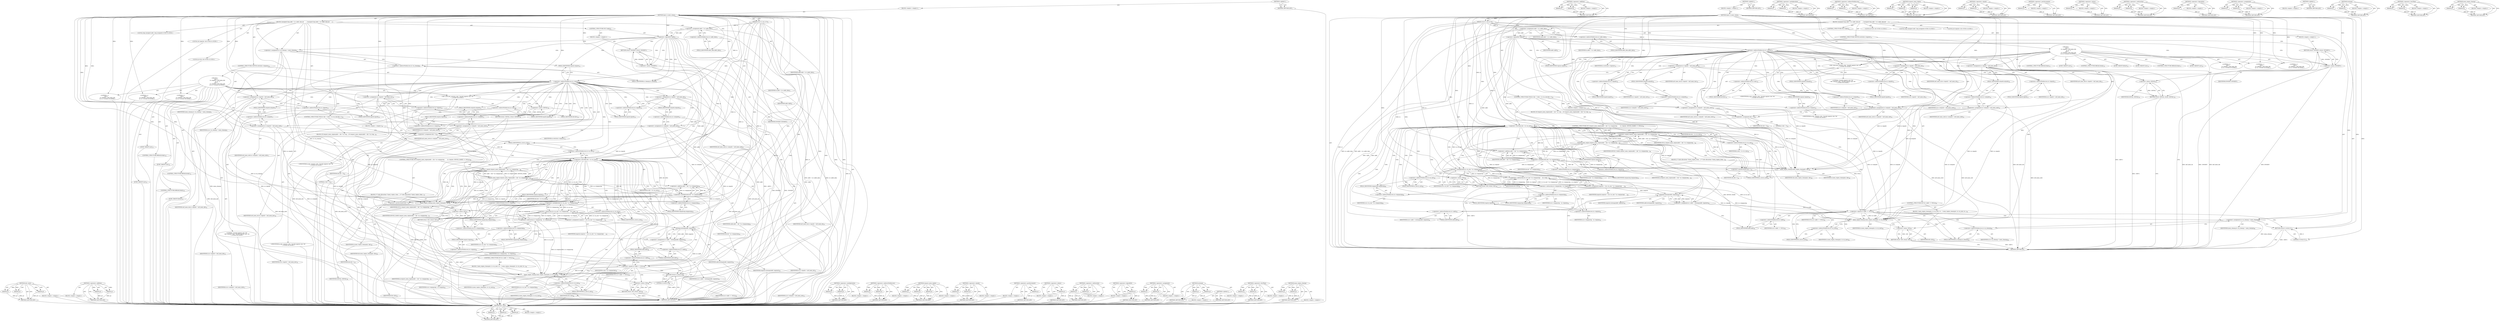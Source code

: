 digraph "mem_region_cleanup" {
vulnerable_204 [label=<(METHOD,dev_warn)>];
vulnerable_205 [label=<(PARAM,p1)>];
vulnerable_206 [label=<(PARAM,p2)>];
vulnerable_207 [label=<(PARAM,p3)>];
vulnerable_208 [label=<(BLOCK,&lt;empty&gt;,&lt;empty&gt;)>];
vulnerable_209 [label=<(METHOD_RETURN,ANY)>];
vulnerable_230 [label=<(METHOD,&lt;operator&gt;.addition)>];
vulnerable_231 [label=<(PARAM,p1)>];
vulnerable_232 [label=<(PARAM,p2)>];
vulnerable_233 [label=<(BLOCK,&lt;empty&gt;,&lt;empty&gt;)>];
vulnerable_234 [label=<(METHOD_RETURN,ANY)>];
vulnerable_6 [label=<(METHOD,&lt;global&gt;)<SUB>1</SUB>>];
vulnerable_7 [label=<(BLOCK,&lt;empty&gt;,&lt;empty&gt;)<SUB>1</SUB>>];
vulnerable_8 [label=<(METHOD,ipmi_si_mem_setup)<SUB>1</SUB>>];
vulnerable_9 [label=<(PARAM,struct si_sm_io *io)<SUB>1</SUB>>];
vulnerable_10 [label=<(BLOCK,{
	unsigned long addr = io-&gt;addr_data;
	int    ...,{
	unsigned long addr = io-&gt;addr_data;
	int    ...)<SUB>2</SUB>>];
vulnerable_11 [label="<(LOCAL,long unsigned addr: long unsigned)<SUB>3</SUB>>"];
vulnerable_12 [label=<(&lt;operator&gt;.assignment,addr = io-&gt;addr_data)<SUB>3</SUB>>];
vulnerable_13 [label=<(IDENTIFIER,addr,addr = io-&gt;addr_data)<SUB>3</SUB>>];
vulnerable_14 [label=<(&lt;operator&gt;.indirectFieldAccess,io-&gt;addr_data)<SUB>3</SUB>>];
vulnerable_15 [label=<(IDENTIFIER,io,addr = io-&gt;addr_data)<SUB>3</SUB>>];
vulnerable_16 [label=<(FIELD_IDENTIFIER,addr_data,addr_data)<SUB>3</SUB>>];
vulnerable_17 [label="<(LOCAL,int mapsize: int)<SUB>4</SUB>>"];
vulnerable_18 [label="<(LOCAL,int idx: int)<SUB>4</SUB>>"];
vulnerable_19 [label=<(CONTROL_STRUCTURE,IF,if (!addr))<SUB>6</SUB>>];
vulnerable_20 [label=<(&lt;operator&gt;.logicalNot,!addr)<SUB>6</SUB>>];
vulnerable_21 [label=<(IDENTIFIER,addr,!addr)<SUB>6</SUB>>];
vulnerable_22 [label=<(BLOCK,&lt;empty&gt;,&lt;empty&gt;)<SUB>7</SUB>>];
vulnerable_23 [label=<(RETURN,return -ENODEV;,return -ENODEV;)<SUB>7</SUB>>];
vulnerable_24 [label=<(&lt;operator&gt;.minus,-ENODEV)<SUB>7</SUB>>];
vulnerable_25 [label=<(IDENTIFIER,ENODEV,-ENODEV)<SUB>7</SUB>>];
vulnerable_26 [label=<(&lt;operator&gt;.assignment,io-&gt;io_cleanup = mem_cleanup)<SUB>9</SUB>>];
vulnerable_27 [label=<(&lt;operator&gt;.indirectFieldAccess,io-&gt;io_cleanup)<SUB>9</SUB>>];
vulnerable_28 [label=<(IDENTIFIER,io,io-&gt;io_cleanup = mem_cleanup)<SUB>9</SUB>>];
vulnerable_29 [label=<(FIELD_IDENTIFIER,io_cleanup,io_cleanup)<SUB>9</SUB>>];
vulnerable_30 [label=<(IDENTIFIER,mem_cleanup,io-&gt;io_cleanup = mem_cleanup)<SUB>9</SUB>>];
vulnerable_31 [label=<(CONTROL_STRUCTURE,SWITCH,switch(io-&gt;regsize))<SUB>14</SUB>>];
vulnerable_32 [label=<(&lt;operator&gt;.indirectFieldAccess,io-&gt;regsize)<SUB>14</SUB>>];
vulnerable_33 [label=<(IDENTIFIER,io,switch(io-&gt;regsize))<SUB>14</SUB>>];
vulnerable_34 [label=<(FIELD_IDENTIFIER,regsize,regsize)<SUB>14</SUB>>];
vulnerable_35 [label="<(BLOCK,{
	case 1:
		io-&gt;inputb = intf_mem_inb;
		io-&gt;o...,{
	case 1:
		io-&gt;inputb = intf_mem_inb;
		io-&gt;o...)<SUB>14</SUB>>"];
vulnerable_36 [label=<(JUMP_TARGET,case)<SUB>15</SUB>>];
vulnerable_37 [label="<(LITERAL,1,{
	case 1:
		io-&gt;inputb = intf_mem_inb;
		io-&gt;o...)<SUB>15</SUB>>"];
vulnerable_38 [label=<(&lt;operator&gt;.assignment,io-&gt;inputb = intf_mem_inb)<SUB>16</SUB>>];
vulnerable_39 [label=<(&lt;operator&gt;.indirectFieldAccess,io-&gt;inputb)<SUB>16</SUB>>];
vulnerable_40 [label=<(IDENTIFIER,io,io-&gt;inputb = intf_mem_inb)<SUB>16</SUB>>];
vulnerable_41 [label=<(FIELD_IDENTIFIER,inputb,inputb)<SUB>16</SUB>>];
vulnerable_42 [label=<(IDENTIFIER,intf_mem_inb,io-&gt;inputb = intf_mem_inb)<SUB>16</SUB>>];
vulnerable_43 [label=<(&lt;operator&gt;.assignment,io-&gt;outputb = intf_mem_outb)<SUB>17</SUB>>];
vulnerable_44 [label=<(&lt;operator&gt;.indirectFieldAccess,io-&gt;outputb)<SUB>17</SUB>>];
vulnerable_45 [label=<(IDENTIFIER,io,io-&gt;outputb = intf_mem_outb)<SUB>17</SUB>>];
vulnerable_46 [label=<(FIELD_IDENTIFIER,outputb,outputb)<SUB>17</SUB>>];
vulnerable_47 [label=<(IDENTIFIER,intf_mem_outb,io-&gt;outputb = intf_mem_outb)<SUB>17</SUB>>];
vulnerable_48 [label=<(CONTROL_STRUCTURE,BREAK,break;)<SUB>18</SUB>>];
vulnerable_49 [label=<(JUMP_TARGET,case)<SUB>19</SUB>>];
vulnerable_50 [label="<(LITERAL,2,{
	case 1:
		io-&gt;inputb = intf_mem_inb;
		io-&gt;o...)<SUB>19</SUB>>"];
vulnerable_51 [label=<(&lt;operator&gt;.assignment,io-&gt;inputb = intf_mem_inw)<SUB>20</SUB>>];
vulnerable_52 [label=<(&lt;operator&gt;.indirectFieldAccess,io-&gt;inputb)<SUB>20</SUB>>];
vulnerable_53 [label=<(IDENTIFIER,io,io-&gt;inputb = intf_mem_inw)<SUB>20</SUB>>];
vulnerable_54 [label=<(FIELD_IDENTIFIER,inputb,inputb)<SUB>20</SUB>>];
vulnerable_55 [label=<(IDENTIFIER,intf_mem_inw,io-&gt;inputb = intf_mem_inw)<SUB>20</SUB>>];
vulnerable_56 [label=<(&lt;operator&gt;.assignment,io-&gt;outputb = intf_mem_outw)<SUB>21</SUB>>];
vulnerable_57 [label=<(&lt;operator&gt;.indirectFieldAccess,io-&gt;outputb)<SUB>21</SUB>>];
vulnerable_58 [label=<(IDENTIFIER,io,io-&gt;outputb = intf_mem_outw)<SUB>21</SUB>>];
vulnerable_59 [label=<(FIELD_IDENTIFIER,outputb,outputb)<SUB>21</SUB>>];
vulnerable_60 [label=<(IDENTIFIER,intf_mem_outw,io-&gt;outputb = intf_mem_outw)<SUB>21</SUB>>];
vulnerable_61 [label=<(CONTROL_STRUCTURE,BREAK,break;)<SUB>22</SUB>>];
vulnerable_62 [label=<(JUMP_TARGET,case)<SUB>23</SUB>>];
vulnerable_63 [label="<(LITERAL,4,{
	case 1:
		io-&gt;inputb = intf_mem_inb;
		io-&gt;o...)<SUB>23</SUB>>"];
vulnerable_64 [label=<(&lt;operator&gt;.assignment,io-&gt;inputb = intf_mem_inl)<SUB>24</SUB>>];
vulnerable_65 [label=<(&lt;operator&gt;.indirectFieldAccess,io-&gt;inputb)<SUB>24</SUB>>];
vulnerable_66 [label=<(IDENTIFIER,io,io-&gt;inputb = intf_mem_inl)<SUB>24</SUB>>];
vulnerable_67 [label=<(FIELD_IDENTIFIER,inputb,inputb)<SUB>24</SUB>>];
vulnerable_68 [label=<(IDENTIFIER,intf_mem_inl,io-&gt;inputb = intf_mem_inl)<SUB>24</SUB>>];
vulnerable_69 [label=<(&lt;operator&gt;.assignment,io-&gt;outputb = intf_mem_outl)<SUB>25</SUB>>];
vulnerable_70 [label=<(&lt;operator&gt;.indirectFieldAccess,io-&gt;outputb)<SUB>25</SUB>>];
vulnerable_71 [label=<(IDENTIFIER,io,io-&gt;outputb = intf_mem_outl)<SUB>25</SUB>>];
vulnerable_72 [label=<(FIELD_IDENTIFIER,outputb,outputb)<SUB>25</SUB>>];
vulnerable_73 [label=<(IDENTIFIER,intf_mem_outl,io-&gt;outputb = intf_mem_outl)<SUB>25</SUB>>];
vulnerable_74 [label=<(CONTROL_STRUCTURE,BREAK,break;)<SUB>26</SUB>>];
vulnerable_75 [label=<(JUMP_TARGET,default)<SUB>33</SUB>>];
vulnerable_76 [label="<(dev_warn,dev_warn(io-&gt;dev, &quot;Invalid register size: %d\n&quot;...)<SUB>34</SUB>>"];
vulnerable_77 [label=<(&lt;operator&gt;.indirectFieldAccess,io-&gt;dev)<SUB>34</SUB>>];
vulnerable_78 [label="<(IDENTIFIER,io,dev_warn(io-&gt;dev, &quot;Invalid register size: %d\n&quot;...)<SUB>34</SUB>>"];
vulnerable_79 [label=<(FIELD_IDENTIFIER,dev,dev)<SUB>34</SUB>>];
vulnerable_80 [label="<(LITERAL,&quot;Invalid register size: %d\n&quot;,dev_warn(io-&gt;dev, &quot;Invalid register size: %d\n&quot;...)<SUB>34</SUB>>"];
vulnerable_81 [label=<(&lt;operator&gt;.indirectFieldAccess,io-&gt;regsize)<SUB>35</SUB>>];
vulnerable_82 [label="<(IDENTIFIER,io,dev_warn(io-&gt;dev, &quot;Invalid register size: %d\n&quot;...)<SUB>35</SUB>>"];
vulnerable_83 [label=<(FIELD_IDENTIFIER,regsize,regsize)<SUB>35</SUB>>];
vulnerable_84 [label=<(RETURN,return -EINVAL;,return -EINVAL;)<SUB>36</SUB>>];
vulnerable_85 [label=<(&lt;operator&gt;.minus,-EINVAL)<SUB>36</SUB>>];
vulnerable_86 [label=<(IDENTIFIER,EINVAL,-EINVAL)<SUB>36</SUB>>];
vulnerable_87 [label=<(CONTROL_STRUCTURE,FOR,for (idx = 0;idx &lt; io-&gt;io_size;idx++))<SUB>45</SUB>>];
vulnerable_88 [label=<(BLOCK,&lt;empty&gt;,&lt;empty&gt;)<SUB>45</SUB>>];
vulnerable_89 [label=<(&lt;operator&gt;.assignment,idx = 0)<SUB>45</SUB>>];
vulnerable_90 [label=<(IDENTIFIER,idx,idx = 0)<SUB>45</SUB>>];
vulnerable_91 [label=<(LITERAL,0,idx = 0)<SUB>45</SUB>>];
vulnerable_92 [label=<(&lt;operator&gt;.lessThan,idx &lt; io-&gt;io_size)<SUB>45</SUB>>];
vulnerable_93 [label=<(IDENTIFIER,idx,idx &lt; io-&gt;io_size)<SUB>45</SUB>>];
vulnerable_94 [label=<(&lt;operator&gt;.indirectFieldAccess,io-&gt;io_size)<SUB>45</SUB>>];
vulnerable_95 [label=<(IDENTIFIER,io,idx &lt; io-&gt;io_size)<SUB>45</SUB>>];
vulnerable_96 [label=<(FIELD_IDENTIFIER,io_size,io_size)<SUB>45</SUB>>];
vulnerable_97 [label=<(&lt;operator&gt;.postIncrement,idx++)<SUB>45</SUB>>];
vulnerable_98 [label=<(IDENTIFIER,idx,idx++)<SUB>45</SUB>>];
vulnerable_99 [label=<(BLOCK,{
		if (request_mem_region(addr + idx * io-&gt;reg...,{
		if (request_mem_region(addr + idx * io-&gt;reg...)<SUB>45</SUB>>];
vulnerable_100 [label=<(CONTROL_STRUCTURE,IF,if (request_mem_region(addr + idx * io-&gt;regspacing,
				       io-&gt;regsize, DEVICE_NAME) == NULL))<SUB>46</SUB>>];
vulnerable_101 [label=<(&lt;operator&gt;.equals,request_mem_region(addr + idx * io-&gt;regspacing,...)<SUB>46</SUB>>];
vulnerable_102 [label=<(request_mem_region,request_mem_region(addr + idx * io-&gt;regspacing,...)<SUB>46</SUB>>];
vulnerable_103 [label=<(&lt;operator&gt;.addition,addr + idx * io-&gt;regspacing)<SUB>46</SUB>>];
vulnerable_104 [label=<(IDENTIFIER,addr,addr + idx * io-&gt;regspacing)<SUB>46</SUB>>];
vulnerable_105 [label=<(&lt;operator&gt;.multiplication,idx * io-&gt;regspacing)<SUB>46</SUB>>];
vulnerable_106 [label=<(IDENTIFIER,idx,idx * io-&gt;regspacing)<SUB>46</SUB>>];
vulnerable_107 [label=<(&lt;operator&gt;.indirectFieldAccess,io-&gt;regspacing)<SUB>46</SUB>>];
vulnerable_108 [label=<(IDENTIFIER,io,idx * io-&gt;regspacing)<SUB>46</SUB>>];
vulnerable_109 [label=<(FIELD_IDENTIFIER,regspacing,regspacing)<SUB>46</SUB>>];
vulnerable_110 [label=<(&lt;operator&gt;.indirectFieldAccess,io-&gt;regsize)<SUB>47</SUB>>];
vulnerable_111 [label=<(IDENTIFIER,io,request_mem_region(addr + idx * io-&gt;regspacing,...)<SUB>47</SUB>>];
vulnerable_112 [label=<(FIELD_IDENTIFIER,regsize,regsize)<SUB>47</SUB>>];
vulnerable_113 [label=<(IDENTIFIER,DEVICE_NAME,request_mem_region(addr + idx * io-&gt;regspacing,...)<SUB>47</SUB>>];
vulnerable_114 [label=<(IDENTIFIER,NULL,request_mem_region(addr + idx * io-&gt;regspacing,...)<SUB>47</SUB>>];
vulnerable_115 [label=<(BLOCK,{
			/* Undo allocations */
			mem_region_clean...,{
			/* Undo allocations */
			mem_region_clean...)<SUB>47</SUB>>];
vulnerable_116 [label=<(mem_region_cleanup,mem_region_cleanup(io, idx))<SUB>49</SUB>>];
vulnerable_117 [label=<(IDENTIFIER,io,mem_region_cleanup(io, idx))<SUB>49</SUB>>];
vulnerable_118 [label=<(IDENTIFIER,idx,mem_region_cleanup(io, idx))<SUB>49</SUB>>];
vulnerable_119 [label=<(RETURN,return -EIO;,return -EIO;)<SUB>50</SUB>>];
vulnerable_120 [label=<(&lt;operator&gt;.minus,-EIO)<SUB>50</SUB>>];
vulnerable_121 [label=<(IDENTIFIER,EIO,-EIO)<SUB>50</SUB>>];
vulnerable_122 [label=<(&lt;operator&gt;.assignment,mapsize = ((io-&gt;io_size * io-&gt;regspacing)
		   ...)<SUB>61</SUB>>];
vulnerable_123 [label=<(IDENTIFIER,mapsize,mapsize = ((io-&gt;io_size * io-&gt;regspacing)
		   ...)<SUB>61</SUB>>];
vulnerable_124 [label=<(&lt;operator&gt;.subtraction,(io-&gt;io_size * io-&gt;regspacing)
		   - (io-&gt;regs...)<SUB>61</SUB>>];
vulnerable_125 [label=<(&lt;operator&gt;.multiplication,io-&gt;io_size * io-&gt;regspacing)<SUB>61</SUB>>];
vulnerable_126 [label=<(&lt;operator&gt;.indirectFieldAccess,io-&gt;io_size)<SUB>61</SUB>>];
vulnerable_127 [label=<(IDENTIFIER,io,io-&gt;io_size * io-&gt;regspacing)<SUB>61</SUB>>];
vulnerable_128 [label=<(FIELD_IDENTIFIER,io_size,io_size)<SUB>61</SUB>>];
vulnerable_129 [label=<(&lt;operator&gt;.indirectFieldAccess,io-&gt;regspacing)<SUB>61</SUB>>];
vulnerable_130 [label=<(IDENTIFIER,io,io-&gt;io_size * io-&gt;regspacing)<SUB>61</SUB>>];
vulnerable_131 [label=<(FIELD_IDENTIFIER,regspacing,regspacing)<SUB>61</SUB>>];
vulnerable_132 [label=<(&lt;operator&gt;.subtraction,io-&gt;regspacing - io-&gt;regsize)<SUB>62</SUB>>];
vulnerable_133 [label=<(&lt;operator&gt;.indirectFieldAccess,io-&gt;regspacing)<SUB>62</SUB>>];
vulnerable_134 [label=<(IDENTIFIER,io,io-&gt;regspacing - io-&gt;regsize)<SUB>62</SUB>>];
vulnerable_135 [label=<(FIELD_IDENTIFIER,regspacing,regspacing)<SUB>62</SUB>>];
vulnerable_136 [label=<(&lt;operator&gt;.indirectFieldAccess,io-&gt;regsize)<SUB>62</SUB>>];
vulnerable_137 [label=<(IDENTIFIER,io,io-&gt;regspacing - io-&gt;regsize)<SUB>62</SUB>>];
vulnerable_138 [label=<(FIELD_IDENTIFIER,regsize,regsize)<SUB>62</SUB>>];
vulnerable_139 [label=<(&lt;operator&gt;.assignment,io-&gt;addr = ioremap(addr, mapsize))<SUB>63</SUB>>];
vulnerable_140 [label=<(&lt;operator&gt;.indirectFieldAccess,io-&gt;addr)<SUB>63</SUB>>];
vulnerable_141 [label=<(IDENTIFIER,io,io-&gt;addr = ioremap(addr, mapsize))<SUB>63</SUB>>];
vulnerable_142 [label=<(FIELD_IDENTIFIER,addr,addr)<SUB>63</SUB>>];
vulnerable_143 [label=<(ioremap,ioremap(addr, mapsize))<SUB>63</SUB>>];
vulnerable_144 [label=<(IDENTIFIER,addr,ioremap(addr, mapsize))<SUB>63</SUB>>];
vulnerable_145 [label=<(IDENTIFIER,mapsize,ioremap(addr, mapsize))<SUB>63</SUB>>];
vulnerable_146 [label=<(CONTROL_STRUCTURE,IF,if (io-&gt;addr == NULL))<SUB>64</SUB>>];
vulnerable_147 [label=<(&lt;operator&gt;.equals,io-&gt;addr == NULL)<SUB>64</SUB>>];
vulnerable_148 [label=<(&lt;operator&gt;.indirectFieldAccess,io-&gt;addr)<SUB>64</SUB>>];
vulnerable_149 [label=<(IDENTIFIER,io,io-&gt;addr == NULL)<SUB>64</SUB>>];
vulnerable_150 [label=<(FIELD_IDENTIFIER,addr,addr)<SUB>64</SUB>>];
vulnerable_151 [label=<(IDENTIFIER,NULL,io-&gt;addr == NULL)<SUB>64</SUB>>];
vulnerable_152 [label=<(BLOCK,{
 		mem_region_cleanup(io, io-&gt;io_size);
 		re...,{
 		mem_region_cleanup(io, io-&gt;io_size);
 		re...)<SUB>64</SUB>>];
vulnerable_153 [label=<(mem_region_cleanup,mem_region_cleanup(io, io-&gt;io_size))<SUB>65</SUB>>];
vulnerable_154 [label=<(IDENTIFIER,io,mem_region_cleanup(io, io-&gt;io_size))<SUB>65</SUB>>];
vulnerable_155 [label=<(&lt;operator&gt;.indirectFieldAccess,io-&gt;io_size)<SUB>65</SUB>>];
vulnerable_156 [label=<(IDENTIFIER,io,mem_region_cleanup(io, io-&gt;io_size))<SUB>65</SUB>>];
vulnerable_157 [label=<(FIELD_IDENTIFIER,io_size,io_size)<SUB>65</SUB>>];
vulnerable_158 [label=<(RETURN,return -EIO;,return -EIO;)<SUB>66</SUB>>];
vulnerable_159 [label=<(&lt;operator&gt;.minus,-EIO)<SUB>66</SUB>>];
vulnerable_160 [label=<(IDENTIFIER,EIO,-EIO)<SUB>66</SUB>>];
vulnerable_161 [label=<(RETURN,return 0;,return 0;)<SUB>68</SUB>>];
vulnerable_162 [label=<(LITERAL,0,return 0;)<SUB>68</SUB>>];
vulnerable_163 [label=<(METHOD_RETURN,int)<SUB>1</SUB>>];
vulnerable_165 [label=<(METHOD_RETURN,ANY)<SUB>1</SUB>>];
vulnerable_235 [label=<(METHOD,&lt;operator&gt;.multiplication)>];
vulnerable_236 [label=<(PARAM,p1)>];
vulnerable_237 [label=<(PARAM,p2)>];
vulnerable_238 [label=<(BLOCK,&lt;empty&gt;,&lt;empty&gt;)>];
vulnerable_239 [label=<(METHOD_RETURN,ANY)>];
vulnerable_191 [label=<(METHOD,&lt;operator&gt;.indirectFieldAccess)>];
vulnerable_192 [label=<(PARAM,p1)>];
vulnerable_193 [label=<(PARAM,p2)>];
vulnerable_194 [label=<(BLOCK,&lt;empty&gt;,&lt;empty&gt;)>];
vulnerable_195 [label=<(METHOD_RETURN,ANY)>];
vulnerable_224 [label=<(METHOD,request_mem_region)>];
vulnerable_225 [label=<(PARAM,p1)>];
vulnerable_226 [label=<(PARAM,p2)>];
vulnerable_227 [label=<(PARAM,p3)>];
vulnerable_228 [label=<(BLOCK,&lt;empty&gt;,&lt;empty&gt;)>];
vulnerable_229 [label=<(METHOD_RETURN,ANY)>];
vulnerable_219 [label=<(METHOD,&lt;operator&gt;.equals)>];
vulnerable_220 [label=<(PARAM,p1)>];
vulnerable_221 [label=<(PARAM,p2)>];
vulnerable_222 [label=<(BLOCK,&lt;empty&gt;,&lt;empty&gt;)>];
vulnerable_223 [label=<(METHOD_RETURN,ANY)>];
vulnerable_215 [label=<(METHOD,&lt;operator&gt;.postIncrement)>];
vulnerable_216 [label=<(PARAM,p1)>];
vulnerable_217 [label=<(BLOCK,&lt;empty&gt;,&lt;empty&gt;)>];
vulnerable_218 [label=<(METHOD_RETURN,ANY)>];
vulnerable_200 [label=<(METHOD,&lt;operator&gt;.minus)>];
vulnerable_201 [label=<(PARAM,p1)>];
vulnerable_202 [label=<(BLOCK,&lt;empty&gt;,&lt;empty&gt;)>];
vulnerable_203 [label=<(METHOD_RETURN,ANY)>];
vulnerable_245 [label=<(METHOD,&lt;operator&gt;.subtraction)>];
vulnerable_246 [label=<(PARAM,p1)>];
vulnerable_247 [label=<(PARAM,p2)>];
vulnerable_248 [label=<(BLOCK,&lt;empty&gt;,&lt;empty&gt;)>];
vulnerable_249 [label=<(METHOD_RETURN,ANY)>];
vulnerable_196 [label=<(METHOD,&lt;operator&gt;.logicalNot)>];
vulnerable_197 [label=<(PARAM,p1)>];
vulnerable_198 [label=<(BLOCK,&lt;empty&gt;,&lt;empty&gt;)>];
vulnerable_199 [label=<(METHOD_RETURN,ANY)>];
vulnerable_186 [label=<(METHOD,&lt;operator&gt;.assignment)>];
vulnerable_187 [label=<(PARAM,p1)>];
vulnerable_188 [label=<(PARAM,p2)>];
vulnerable_189 [label=<(BLOCK,&lt;empty&gt;,&lt;empty&gt;)>];
vulnerable_190 [label=<(METHOD_RETURN,ANY)>];
vulnerable_180 [label=<(METHOD,&lt;global&gt;)<SUB>1</SUB>>];
vulnerable_181 [label=<(BLOCK,&lt;empty&gt;,&lt;empty&gt;)>];
vulnerable_182 [label=<(METHOD_RETURN,ANY)>];
vulnerable_250 [label=<(METHOD,ioremap)>];
vulnerable_251 [label=<(PARAM,p1)>];
vulnerable_252 [label=<(PARAM,p2)>];
vulnerable_253 [label=<(BLOCK,&lt;empty&gt;,&lt;empty&gt;)>];
vulnerable_254 [label=<(METHOD_RETURN,ANY)>];
vulnerable_210 [label=<(METHOD,&lt;operator&gt;.lessThan)>];
vulnerable_211 [label=<(PARAM,p1)>];
vulnerable_212 [label=<(PARAM,p2)>];
vulnerable_213 [label=<(BLOCK,&lt;empty&gt;,&lt;empty&gt;)>];
vulnerable_214 [label=<(METHOD_RETURN,ANY)>];
vulnerable_240 [label=<(METHOD,mem_region_cleanup)>];
vulnerable_241 [label=<(PARAM,p1)>];
vulnerable_242 [label=<(PARAM,p2)>];
vulnerable_243 [label=<(BLOCK,&lt;empty&gt;,&lt;empty&gt;)>];
vulnerable_244 [label=<(METHOD_RETURN,ANY)>];
fixed_204 [label=<(METHOD,dev_warn)>];
fixed_205 [label=<(PARAM,p1)>];
fixed_206 [label=<(PARAM,p2)>];
fixed_207 [label=<(PARAM,p3)>];
fixed_208 [label=<(BLOCK,&lt;empty&gt;,&lt;empty&gt;)>];
fixed_209 [label=<(METHOD_RETURN,ANY)>];
fixed_230 [label=<(METHOD,&lt;operator&gt;.addition)>];
fixed_231 [label=<(PARAM,p1)>];
fixed_232 [label=<(PARAM,p2)>];
fixed_233 [label=<(BLOCK,&lt;empty&gt;,&lt;empty&gt;)>];
fixed_234 [label=<(METHOD_RETURN,ANY)>];
fixed_6 [label=<(METHOD,&lt;global&gt;)<SUB>1</SUB>>];
fixed_7 [label=<(BLOCK,&lt;empty&gt;,&lt;empty&gt;)<SUB>1</SUB>>];
fixed_8 [label=<(METHOD,ipmi_si_mem_setup)<SUB>1</SUB>>];
fixed_9 [label=<(PARAM,struct si_sm_io *io)<SUB>1</SUB>>];
fixed_10 [label=<(BLOCK,{
	unsigned long addr = io-&gt;addr_data;
	int    ...,{
	unsigned long addr = io-&gt;addr_data;
	int    ...)<SUB>2</SUB>>];
fixed_11 [label="<(LOCAL,long unsigned addr: long unsigned)<SUB>3</SUB>>"];
fixed_12 [label=<(&lt;operator&gt;.assignment,addr = io-&gt;addr_data)<SUB>3</SUB>>];
fixed_13 [label=<(IDENTIFIER,addr,addr = io-&gt;addr_data)<SUB>3</SUB>>];
fixed_14 [label=<(&lt;operator&gt;.indirectFieldAccess,io-&gt;addr_data)<SUB>3</SUB>>];
fixed_15 [label=<(IDENTIFIER,io,addr = io-&gt;addr_data)<SUB>3</SUB>>];
fixed_16 [label=<(FIELD_IDENTIFIER,addr_data,addr_data)<SUB>3</SUB>>];
fixed_17 [label="<(LOCAL,int mapsize: int)<SUB>4</SUB>>"];
fixed_18 [label="<(LOCAL,int idx: int)<SUB>4</SUB>>"];
fixed_19 [label=<(CONTROL_STRUCTURE,IF,if (!addr))<SUB>6</SUB>>];
fixed_20 [label=<(&lt;operator&gt;.logicalNot,!addr)<SUB>6</SUB>>];
fixed_21 [label=<(IDENTIFIER,addr,!addr)<SUB>6</SUB>>];
fixed_22 [label=<(BLOCK,&lt;empty&gt;,&lt;empty&gt;)<SUB>7</SUB>>];
fixed_23 [label=<(RETURN,return -ENODEV;,return -ENODEV;)<SUB>7</SUB>>];
fixed_24 [label=<(&lt;operator&gt;.minus,-ENODEV)<SUB>7</SUB>>];
fixed_25 [label=<(IDENTIFIER,ENODEV,-ENODEV)<SUB>7</SUB>>];
fixed_26 [label=<(CONTROL_STRUCTURE,SWITCH,switch(io-&gt;regsize))<SUB>13</SUB>>];
fixed_27 [label=<(&lt;operator&gt;.indirectFieldAccess,io-&gt;regsize)<SUB>13</SUB>>];
fixed_28 [label=<(IDENTIFIER,io,switch(io-&gt;regsize))<SUB>13</SUB>>];
fixed_29 [label=<(FIELD_IDENTIFIER,regsize,regsize)<SUB>13</SUB>>];
fixed_30 [label="<(BLOCK,{
	case 1:
		io-&gt;inputb = intf_mem_inb;
		io-&gt;o...,{
	case 1:
		io-&gt;inputb = intf_mem_inb;
		io-&gt;o...)<SUB>13</SUB>>"];
fixed_31 [label=<(JUMP_TARGET,case)<SUB>14</SUB>>];
fixed_32 [label="<(LITERAL,1,{
	case 1:
		io-&gt;inputb = intf_mem_inb;
		io-&gt;o...)<SUB>14</SUB>>"];
fixed_33 [label=<(&lt;operator&gt;.assignment,io-&gt;inputb = intf_mem_inb)<SUB>15</SUB>>];
fixed_34 [label=<(&lt;operator&gt;.indirectFieldAccess,io-&gt;inputb)<SUB>15</SUB>>];
fixed_35 [label=<(IDENTIFIER,io,io-&gt;inputb = intf_mem_inb)<SUB>15</SUB>>];
fixed_36 [label=<(FIELD_IDENTIFIER,inputb,inputb)<SUB>15</SUB>>];
fixed_37 [label=<(IDENTIFIER,intf_mem_inb,io-&gt;inputb = intf_mem_inb)<SUB>15</SUB>>];
fixed_38 [label=<(&lt;operator&gt;.assignment,io-&gt;outputb = intf_mem_outb)<SUB>16</SUB>>];
fixed_39 [label=<(&lt;operator&gt;.indirectFieldAccess,io-&gt;outputb)<SUB>16</SUB>>];
fixed_40 [label=<(IDENTIFIER,io,io-&gt;outputb = intf_mem_outb)<SUB>16</SUB>>];
fixed_41 [label=<(FIELD_IDENTIFIER,outputb,outputb)<SUB>16</SUB>>];
fixed_42 [label=<(IDENTIFIER,intf_mem_outb,io-&gt;outputb = intf_mem_outb)<SUB>16</SUB>>];
fixed_43 [label=<(CONTROL_STRUCTURE,BREAK,break;)<SUB>17</SUB>>];
fixed_44 [label=<(JUMP_TARGET,case)<SUB>18</SUB>>];
fixed_45 [label="<(LITERAL,2,{
	case 1:
		io-&gt;inputb = intf_mem_inb;
		io-&gt;o...)<SUB>18</SUB>>"];
fixed_46 [label=<(&lt;operator&gt;.assignment,io-&gt;inputb = intf_mem_inw)<SUB>19</SUB>>];
fixed_47 [label=<(&lt;operator&gt;.indirectFieldAccess,io-&gt;inputb)<SUB>19</SUB>>];
fixed_48 [label=<(IDENTIFIER,io,io-&gt;inputb = intf_mem_inw)<SUB>19</SUB>>];
fixed_49 [label=<(FIELD_IDENTIFIER,inputb,inputb)<SUB>19</SUB>>];
fixed_50 [label=<(IDENTIFIER,intf_mem_inw,io-&gt;inputb = intf_mem_inw)<SUB>19</SUB>>];
fixed_51 [label=<(&lt;operator&gt;.assignment,io-&gt;outputb = intf_mem_outw)<SUB>20</SUB>>];
fixed_52 [label=<(&lt;operator&gt;.indirectFieldAccess,io-&gt;outputb)<SUB>20</SUB>>];
fixed_53 [label=<(IDENTIFIER,io,io-&gt;outputb = intf_mem_outw)<SUB>20</SUB>>];
fixed_54 [label=<(FIELD_IDENTIFIER,outputb,outputb)<SUB>20</SUB>>];
fixed_55 [label=<(IDENTIFIER,intf_mem_outw,io-&gt;outputb = intf_mem_outw)<SUB>20</SUB>>];
fixed_56 [label=<(CONTROL_STRUCTURE,BREAK,break;)<SUB>21</SUB>>];
fixed_57 [label=<(JUMP_TARGET,case)<SUB>22</SUB>>];
fixed_58 [label="<(LITERAL,4,{
	case 1:
		io-&gt;inputb = intf_mem_inb;
		io-&gt;o...)<SUB>22</SUB>>"];
fixed_59 [label=<(&lt;operator&gt;.assignment,io-&gt;inputb = intf_mem_inl)<SUB>23</SUB>>];
fixed_60 [label=<(&lt;operator&gt;.indirectFieldAccess,io-&gt;inputb)<SUB>23</SUB>>];
fixed_61 [label=<(IDENTIFIER,io,io-&gt;inputb = intf_mem_inl)<SUB>23</SUB>>];
fixed_62 [label=<(FIELD_IDENTIFIER,inputb,inputb)<SUB>23</SUB>>];
fixed_63 [label=<(IDENTIFIER,intf_mem_inl,io-&gt;inputb = intf_mem_inl)<SUB>23</SUB>>];
fixed_64 [label=<(&lt;operator&gt;.assignment,io-&gt;outputb = intf_mem_outl)<SUB>24</SUB>>];
fixed_65 [label=<(&lt;operator&gt;.indirectFieldAccess,io-&gt;outputb)<SUB>24</SUB>>];
fixed_66 [label=<(IDENTIFIER,io,io-&gt;outputb = intf_mem_outl)<SUB>24</SUB>>];
fixed_67 [label=<(FIELD_IDENTIFIER,outputb,outputb)<SUB>24</SUB>>];
fixed_68 [label=<(IDENTIFIER,intf_mem_outl,io-&gt;outputb = intf_mem_outl)<SUB>24</SUB>>];
fixed_69 [label=<(CONTROL_STRUCTURE,BREAK,break;)<SUB>25</SUB>>];
fixed_70 [label=<(JUMP_TARGET,default)<SUB>32</SUB>>];
fixed_71 [label="<(dev_warn,dev_warn(io-&gt;dev, &quot;Invalid register size: %d\n&quot;...)<SUB>33</SUB>>"];
fixed_72 [label=<(&lt;operator&gt;.indirectFieldAccess,io-&gt;dev)<SUB>33</SUB>>];
fixed_73 [label="<(IDENTIFIER,io,dev_warn(io-&gt;dev, &quot;Invalid register size: %d\n&quot;...)<SUB>33</SUB>>"];
fixed_74 [label=<(FIELD_IDENTIFIER,dev,dev)<SUB>33</SUB>>];
fixed_75 [label="<(LITERAL,&quot;Invalid register size: %d\n&quot;,dev_warn(io-&gt;dev, &quot;Invalid register size: %d\n&quot;...)<SUB>33</SUB>>"];
fixed_76 [label=<(&lt;operator&gt;.indirectFieldAccess,io-&gt;regsize)<SUB>34</SUB>>];
fixed_77 [label="<(IDENTIFIER,io,dev_warn(io-&gt;dev, &quot;Invalid register size: %d\n&quot;...)<SUB>34</SUB>>"];
fixed_78 [label=<(FIELD_IDENTIFIER,regsize,regsize)<SUB>34</SUB>>];
fixed_79 [label=<(RETURN,return -EINVAL;,return -EINVAL;)<SUB>35</SUB>>];
fixed_80 [label=<(&lt;operator&gt;.minus,-EINVAL)<SUB>35</SUB>>];
fixed_81 [label=<(IDENTIFIER,EINVAL,-EINVAL)<SUB>35</SUB>>];
fixed_82 [label=<(CONTROL_STRUCTURE,FOR,for (idx = 0;idx &lt; io-&gt;io_size;idx++))<SUB>44</SUB>>];
fixed_83 [label=<(BLOCK,&lt;empty&gt;,&lt;empty&gt;)<SUB>44</SUB>>];
fixed_84 [label=<(&lt;operator&gt;.assignment,idx = 0)<SUB>44</SUB>>];
fixed_85 [label=<(IDENTIFIER,idx,idx = 0)<SUB>44</SUB>>];
fixed_86 [label=<(LITERAL,0,idx = 0)<SUB>44</SUB>>];
fixed_87 [label=<(&lt;operator&gt;.lessThan,idx &lt; io-&gt;io_size)<SUB>44</SUB>>];
fixed_88 [label=<(IDENTIFIER,idx,idx &lt; io-&gt;io_size)<SUB>44</SUB>>];
fixed_89 [label=<(&lt;operator&gt;.indirectFieldAccess,io-&gt;io_size)<SUB>44</SUB>>];
fixed_90 [label=<(IDENTIFIER,io,idx &lt; io-&gt;io_size)<SUB>44</SUB>>];
fixed_91 [label=<(FIELD_IDENTIFIER,io_size,io_size)<SUB>44</SUB>>];
fixed_92 [label=<(&lt;operator&gt;.postIncrement,idx++)<SUB>44</SUB>>];
fixed_93 [label=<(IDENTIFIER,idx,idx++)<SUB>44</SUB>>];
fixed_94 [label=<(BLOCK,{
		if (request_mem_region(addr + idx * io-&gt;reg...,{
		if (request_mem_region(addr + idx * io-&gt;reg...)<SUB>44</SUB>>];
fixed_95 [label=<(CONTROL_STRUCTURE,IF,if (request_mem_region(addr + idx * io-&gt;regspacing,
				       io-&gt;regsize, DEVICE_NAME) == NULL))<SUB>45</SUB>>];
fixed_96 [label=<(&lt;operator&gt;.equals,request_mem_region(addr + idx * io-&gt;regspacing,...)<SUB>45</SUB>>];
fixed_97 [label=<(request_mem_region,request_mem_region(addr + idx * io-&gt;regspacing,...)<SUB>45</SUB>>];
fixed_98 [label=<(&lt;operator&gt;.addition,addr + idx * io-&gt;regspacing)<SUB>45</SUB>>];
fixed_99 [label=<(IDENTIFIER,addr,addr + idx * io-&gt;regspacing)<SUB>45</SUB>>];
fixed_100 [label=<(&lt;operator&gt;.multiplication,idx * io-&gt;regspacing)<SUB>45</SUB>>];
fixed_101 [label=<(IDENTIFIER,idx,idx * io-&gt;regspacing)<SUB>45</SUB>>];
fixed_102 [label=<(&lt;operator&gt;.indirectFieldAccess,io-&gt;regspacing)<SUB>45</SUB>>];
fixed_103 [label=<(IDENTIFIER,io,idx * io-&gt;regspacing)<SUB>45</SUB>>];
fixed_104 [label=<(FIELD_IDENTIFIER,regspacing,regspacing)<SUB>45</SUB>>];
fixed_105 [label=<(&lt;operator&gt;.indirectFieldAccess,io-&gt;regsize)<SUB>46</SUB>>];
fixed_106 [label=<(IDENTIFIER,io,request_mem_region(addr + idx * io-&gt;regspacing,...)<SUB>46</SUB>>];
fixed_107 [label=<(FIELD_IDENTIFIER,regsize,regsize)<SUB>46</SUB>>];
fixed_108 [label=<(IDENTIFIER,DEVICE_NAME,request_mem_region(addr + idx * io-&gt;regspacing,...)<SUB>46</SUB>>];
fixed_109 [label=<(IDENTIFIER,NULL,request_mem_region(addr + idx * io-&gt;regspacing,...)<SUB>46</SUB>>];
fixed_110 [label=<(BLOCK,{
			/* Undo allocations */
			mem_region_clean...,{
			/* Undo allocations */
			mem_region_clean...)<SUB>46</SUB>>];
fixed_111 [label=<(mem_region_cleanup,mem_region_cleanup(io, idx))<SUB>48</SUB>>];
fixed_112 [label=<(IDENTIFIER,io,mem_region_cleanup(io, idx))<SUB>48</SUB>>];
fixed_113 [label=<(IDENTIFIER,idx,mem_region_cleanup(io, idx))<SUB>48</SUB>>];
fixed_114 [label=<(RETURN,return -EIO;,return -EIO;)<SUB>49</SUB>>];
fixed_115 [label=<(&lt;operator&gt;.minus,-EIO)<SUB>49</SUB>>];
fixed_116 [label=<(IDENTIFIER,EIO,-EIO)<SUB>49</SUB>>];
fixed_117 [label=<(&lt;operator&gt;.assignment,mapsize = ((io-&gt;io_size * io-&gt;regspacing)
		   ...)<SUB>60</SUB>>];
fixed_118 [label=<(IDENTIFIER,mapsize,mapsize = ((io-&gt;io_size * io-&gt;regspacing)
		   ...)<SUB>60</SUB>>];
fixed_119 [label=<(&lt;operator&gt;.subtraction,(io-&gt;io_size * io-&gt;regspacing)
		   - (io-&gt;regs...)<SUB>60</SUB>>];
fixed_120 [label=<(&lt;operator&gt;.multiplication,io-&gt;io_size * io-&gt;regspacing)<SUB>60</SUB>>];
fixed_121 [label=<(&lt;operator&gt;.indirectFieldAccess,io-&gt;io_size)<SUB>60</SUB>>];
fixed_122 [label=<(IDENTIFIER,io,io-&gt;io_size * io-&gt;regspacing)<SUB>60</SUB>>];
fixed_123 [label=<(FIELD_IDENTIFIER,io_size,io_size)<SUB>60</SUB>>];
fixed_124 [label=<(&lt;operator&gt;.indirectFieldAccess,io-&gt;regspacing)<SUB>60</SUB>>];
fixed_125 [label=<(IDENTIFIER,io,io-&gt;io_size * io-&gt;regspacing)<SUB>60</SUB>>];
fixed_126 [label=<(FIELD_IDENTIFIER,regspacing,regspacing)<SUB>60</SUB>>];
fixed_127 [label=<(&lt;operator&gt;.subtraction,io-&gt;regspacing - io-&gt;regsize)<SUB>61</SUB>>];
fixed_128 [label=<(&lt;operator&gt;.indirectFieldAccess,io-&gt;regspacing)<SUB>61</SUB>>];
fixed_129 [label=<(IDENTIFIER,io,io-&gt;regspacing - io-&gt;regsize)<SUB>61</SUB>>];
fixed_130 [label=<(FIELD_IDENTIFIER,regspacing,regspacing)<SUB>61</SUB>>];
fixed_131 [label=<(&lt;operator&gt;.indirectFieldAccess,io-&gt;regsize)<SUB>61</SUB>>];
fixed_132 [label=<(IDENTIFIER,io,io-&gt;regspacing - io-&gt;regsize)<SUB>61</SUB>>];
fixed_133 [label=<(FIELD_IDENTIFIER,regsize,regsize)<SUB>61</SUB>>];
fixed_134 [label=<(&lt;operator&gt;.assignment,io-&gt;addr = ioremap(addr, mapsize))<SUB>62</SUB>>];
fixed_135 [label=<(&lt;operator&gt;.indirectFieldAccess,io-&gt;addr)<SUB>62</SUB>>];
fixed_136 [label=<(IDENTIFIER,io,io-&gt;addr = ioremap(addr, mapsize))<SUB>62</SUB>>];
fixed_137 [label=<(FIELD_IDENTIFIER,addr,addr)<SUB>62</SUB>>];
fixed_138 [label=<(ioremap,ioremap(addr, mapsize))<SUB>62</SUB>>];
fixed_139 [label=<(IDENTIFIER,addr,ioremap(addr, mapsize))<SUB>62</SUB>>];
fixed_140 [label=<(IDENTIFIER,mapsize,ioremap(addr, mapsize))<SUB>62</SUB>>];
fixed_141 [label=<(CONTROL_STRUCTURE,IF,if (io-&gt;addr == NULL))<SUB>63</SUB>>];
fixed_142 [label=<(&lt;operator&gt;.equals,io-&gt;addr == NULL)<SUB>63</SUB>>];
fixed_143 [label=<(&lt;operator&gt;.indirectFieldAccess,io-&gt;addr)<SUB>63</SUB>>];
fixed_144 [label=<(IDENTIFIER,io,io-&gt;addr == NULL)<SUB>63</SUB>>];
fixed_145 [label=<(FIELD_IDENTIFIER,addr,addr)<SUB>63</SUB>>];
fixed_146 [label=<(IDENTIFIER,NULL,io-&gt;addr == NULL)<SUB>63</SUB>>];
fixed_147 [label=<(BLOCK,{
 		mem_region_cleanup(io, io-&gt;io_size);
 		re...,{
 		mem_region_cleanup(io, io-&gt;io_size);
 		re...)<SUB>63</SUB>>];
fixed_148 [label=<(mem_region_cleanup,mem_region_cleanup(io, io-&gt;io_size))<SUB>64</SUB>>];
fixed_149 [label=<(IDENTIFIER,io,mem_region_cleanup(io, io-&gt;io_size))<SUB>64</SUB>>];
fixed_150 [label=<(&lt;operator&gt;.indirectFieldAccess,io-&gt;io_size)<SUB>64</SUB>>];
fixed_151 [label=<(IDENTIFIER,io,mem_region_cleanup(io, io-&gt;io_size))<SUB>64</SUB>>];
fixed_152 [label=<(FIELD_IDENTIFIER,io_size,io_size)<SUB>64</SUB>>];
fixed_153 [label=<(RETURN,return -EIO;,return -EIO;)<SUB>65</SUB>>];
fixed_154 [label=<(&lt;operator&gt;.minus,-EIO)<SUB>65</SUB>>];
fixed_155 [label=<(IDENTIFIER,EIO,-EIO)<SUB>65</SUB>>];
fixed_156 [label=<(&lt;operator&gt;.assignment,io-&gt;io_cleanup = mem_cleanup)<SUB>68</SUB>>];
fixed_157 [label=<(&lt;operator&gt;.indirectFieldAccess,io-&gt;io_cleanup)<SUB>68</SUB>>];
fixed_158 [label=<(IDENTIFIER,io,io-&gt;io_cleanup = mem_cleanup)<SUB>68</SUB>>];
fixed_159 [label=<(FIELD_IDENTIFIER,io_cleanup,io_cleanup)<SUB>68</SUB>>];
fixed_160 [label=<(IDENTIFIER,mem_cleanup,io-&gt;io_cleanup = mem_cleanup)<SUB>68</SUB>>];
fixed_161 [label=<(RETURN,return 0;,return 0;)<SUB>70</SUB>>];
fixed_162 [label=<(LITERAL,0,return 0;)<SUB>70</SUB>>];
fixed_163 [label=<(METHOD_RETURN,int)<SUB>1</SUB>>];
fixed_165 [label=<(METHOD_RETURN,ANY)<SUB>1</SUB>>];
fixed_235 [label=<(METHOD,&lt;operator&gt;.multiplication)>];
fixed_236 [label=<(PARAM,p1)>];
fixed_237 [label=<(PARAM,p2)>];
fixed_238 [label=<(BLOCK,&lt;empty&gt;,&lt;empty&gt;)>];
fixed_239 [label=<(METHOD_RETURN,ANY)>];
fixed_191 [label=<(METHOD,&lt;operator&gt;.indirectFieldAccess)>];
fixed_192 [label=<(PARAM,p1)>];
fixed_193 [label=<(PARAM,p2)>];
fixed_194 [label=<(BLOCK,&lt;empty&gt;,&lt;empty&gt;)>];
fixed_195 [label=<(METHOD_RETURN,ANY)>];
fixed_224 [label=<(METHOD,request_mem_region)>];
fixed_225 [label=<(PARAM,p1)>];
fixed_226 [label=<(PARAM,p2)>];
fixed_227 [label=<(PARAM,p3)>];
fixed_228 [label=<(BLOCK,&lt;empty&gt;,&lt;empty&gt;)>];
fixed_229 [label=<(METHOD_RETURN,ANY)>];
fixed_219 [label=<(METHOD,&lt;operator&gt;.equals)>];
fixed_220 [label=<(PARAM,p1)>];
fixed_221 [label=<(PARAM,p2)>];
fixed_222 [label=<(BLOCK,&lt;empty&gt;,&lt;empty&gt;)>];
fixed_223 [label=<(METHOD_RETURN,ANY)>];
fixed_215 [label=<(METHOD,&lt;operator&gt;.postIncrement)>];
fixed_216 [label=<(PARAM,p1)>];
fixed_217 [label=<(BLOCK,&lt;empty&gt;,&lt;empty&gt;)>];
fixed_218 [label=<(METHOD_RETURN,ANY)>];
fixed_200 [label=<(METHOD,&lt;operator&gt;.minus)>];
fixed_201 [label=<(PARAM,p1)>];
fixed_202 [label=<(BLOCK,&lt;empty&gt;,&lt;empty&gt;)>];
fixed_203 [label=<(METHOD_RETURN,ANY)>];
fixed_245 [label=<(METHOD,&lt;operator&gt;.subtraction)>];
fixed_246 [label=<(PARAM,p1)>];
fixed_247 [label=<(PARAM,p2)>];
fixed_248 [label=<(BLOCK,&lt;empty&gt;,&lt;empty&gt;)>];
fixed_249 [label=<(METHOD_RETURN,ANY)>];
fixed_196 [label=<(METHOD,&lt;operator&gt;.logicalNot)>];
fixed_197 [label=<(PARAM,p1)>];
fixed_198 [label=<(BLOCK,&lt;empty&gt;,&lt;empty&gt;)>];
fixed_199 [label=<(METHOD_RETURN,ANY)>];
fixed_186 [label=<(METHOD,&lt;operator&gt;.assignment)>];
fixed_187 [label=<(PARAM,p1)>];
fixed_188 [label=<(PARAM,p2)>];
fixed_189 [label=<(BLOCK,&lt;empty&gt;,&lt;empty&gt;)>];
fixed_190 [label=<(METHOD_RETURN,ANY)>];
fixed_180 [label=<(METHOD,&lt;global&gt;)<SUB>1</SUB>>];
fixed_181 [label=<(BLOCK,&lt;empty&gt;,&lt;empty&gt;)>];
fixed_182 [label=<(METHOD_RETURN,ANY)>];
fixed_250 [label=<(METHOD,ioremap)>];
fixed_251 [label=<(PARAM,p1)>];
fixed_252 [label=<(PARAM,p2)>];
fixed_253 [label=<(BLOCK,&lt;empty&gt;,&lt;empty&gt;)>];
fixed_254 [label=<(METHOD_RETURN,ANY)>];
fixed_210 [label=<(METHOD,&lt;operator&gt;.lessThan)>];
fixed_211 [label=<(PARAM,p1)>];
fixed_212 [label=<(PARAM,p2)>];
fixed_213 [label=<(BLOCK,&lt;empty&gt;,&lt;empty&gt;)>];
fixed_214 [label=<(METHOD_RETURN,ANY)>];
fixed_240 [label=<(METHOD,mem_region_cleanup)>];
fixed_241 [label=<(PARAM,p1)>];
fixed_242 [label=<(PARAM,p2)>];
fixed_243 [label=<(BLOCK,&lt;empty&gt;,&lt;empty&gt;)>];
fixed_244 [label=<(METHOD_RETURN,ANY)>];
vulnerable_204 -> vulnerable_205  [key=0, label="AST: "];
vulnerable_204 -> vulnerable_205  [key=1, label="DDG: "];
vulnerable_204 -> vulnerable_208  [key=0, label="AST: "];
vulnerable_204 -> vulnerable_206  [key=0, label="AST: "];
vulnerable_204 -> vulnerable_206  [key=1, label="DDG: "];
vulnerable_204 -> vulnerable_209  [key=0, label="AST: "];
vulnerable_204 -> vulnerable_209  [key=1, label="CFG: "];
vulnerable_204 -> vulnerable_207  [key=0, label="AST: "];
vulnerable_204 -> vulnerable_207  [key=1, label="DDG: "];
vulnerable_205 -> vulnerable_209  [key=0, label="DDG: p1"];
vulnerable_206 -> vulnerable_209  [key=0, label="DDG: p2"];
vulnerable_207 -> vulnerable_209  [key=0, label="DDG: p3"];
vulnerable_208 -> fixed_204  [key=0];
vulnerable_209 -> fixed_204  [key=0];
vulnerable_230 -> vulnerable_231  [key=0, label="AST: "];
vulnerable_230 -> vulnerable_231  [key=1, label="DDG: "];
vulnerable_230 -> vulnerable_233  [key=0, label="AST: "];
vulnerable_230 -> vulnerable_232  [key=0, label="AST: "];
vulnerable_230 -> vulnerable_232  [key=1, label="DDG: "];
vulnerable_230 -> vulnerable_234  [key=0, label="AST: "];
vulnerable_230 -> vulnerable_234  [key=1, label="CFG: "];
vulnerable_231 -> vulnerable_234  [key=0, label="DDG: p1"];
vulnerable_232 -> vulnerable_234  [key=0, label="DDG: p2"];
vulnerable_233 -> fixed_204  [key=0];
vulnerable_234 -> fixed_204  [key=0];
vulnerable_6 -> vulnerable_7  [key=0, label="AST: "];
vulnerable_6 -> vulnerable_165  [key=0, label="AST: "];
vulnerable_6 -> vulnerable_165  [key=1, label="CFG: "];
vulnerable_7 -> vulnerable_8  [key=0, label="AST: "];
vulnerable_8 -> vulnerable_9  [key=0, label="AST: "];
vulnerable_8 -> vulnerable_9  [key=1, label="DDG: "];
vulnerable_8 -> vulnerable_10  [key=0, label="AST: "];
vulnerable_8 -> vulnerable_163  [key=0, label="AST: "];
vulnerable_8 -> vulnerable_16  [key=0, label="CFG: "];
vulnerable_8 -> vulnerable_26  [key=0, label="DDG: "];
vulnerable_8 -> vulnerable_161  [key=0, label="DDG: "];
vulnerable_8 -> vulnerable_162  [key=0, label="DDG: "];
vulnerable_8 -> vulnerable_20  [key=0, label="DDG: "];
vulnerable_8 -> vulnerable_37  [key=0, label="DDG: "];
vulnerable_8 -> vulnerable_38  [key=0, label="DDG: "];
vulnerable_8 -> vulnerable_43  [key=0, label="DDG: "];
vulnerable_8 -> vulnerable_50  [key=0, label="DDG: "];
vulnerable_8 -> vulnerable_51  [key=0, label="DDG: "];
vulnerable_8 -> vulnerable_56  [key=0, label="DDG: "];
vulnerable_8 -> vulnerable_63  [key=0, label="DDG: "];
vulnerable_8 -> vulnerable_64  [key=0, label="DDG: "];
vulnerable_8 -> vulnerable_69  [key=0, label="DDG: "];
vulnerable_8 -> vulnerable_89  [key=0, label="DDG: "];
vulnerable_8 -> vulnerable_92  [key=0, label="DDG: "];
vulnerable_8 -> vulnerable_97  [key=0, label="DDG: "];
vulnerable_8 -> vulnerable_143  [key=0, label="DDG: "];
vulnerable_8 -> vulnerable_147  [key=0, label="DDG: "];
vulnerable_8 -> vulnerable_76  [key=0, label="DDG: "];
vulnerable_8 -> vulnerable_153  [key=0, label="DDG: "];
vulnerable_8 -> vulnerable_24  [key=0, label="DDG: "];
vulnerable_8 -> vulnerable_85  [key=0, label="DDG: "];
vulnerable_8 -> vulnerable_101  [key=0, label="DDG: "];
vulnerable_8 -> vulnerable_159  [key=0, label="DDG: "];
vulnerable_8 -> vulnerable_102  [key=0, label="DDG: "];
vulnerable_8 -> vulnerable_116  [key=0, label="DDG: "];
vulnerable_8 -> vulnerable_103  [key=0, label="DDG: "];
vulnerable_8 -> vulnerable_120  [key=0, label="DDG: "];
vulnerable_8 -> vulnerable_105  [key=0, label="DDG: "];
vulnerable_9 -> vulnerable_163  [key=0, label="DDG: io"];
vulnerable_9 -> vulnerable_12  [key=0, label="DDG: io"];
vulnerable_9 -> vulnerable_92  [key=0, label="DDG: io"];
vulnerable_9 -> vulnerable_147  [key=0, label="DDG: io"];
vulnerable_9 -> vulnerable_76  [key=0, label="DDG: io"];
vulnerable_9 -> vulnerable_125  [key=0, label="DDG: io"];
vulnerable_9 -> vulnerable_132  [key=0, label="DDG: io"];
vulnerable_9 -> vulnerable_153  [key=0, label="DDG: io"];
vulnerable_9 -> vulnerable_102  [key=0, label="DDG: io"];
vulnerable_9 -> vulnerable_116  [key=0, label="DDG: io"];
vulnerable_9 -> vulnerable_105  [key=0, label="DDG: io"];
vulnerable_10 -> vulnerable_11  [key=0, label="AST: "];
vulnerable_10 -> vulnerable_12  [key=0, label="AST: "];
vulnerable_10 -> vulnerable_17  [key=0, label="AST: "];
vulnerable_10 -> vulnerable_18  [key=0, label="AST: "];
vulnerable_10 -> vulnerable_19  [key=0, label="AST: "];
vulnerable_10 -> vulnerable_26  [key=0, label="AST: "];
vulnerable_10 -> vulnerable_31  [key=0, label="AST: "];
vulnerable_10 -> vulnerable_87  [key=0, label="AST: "];
vulnerable_10 -> vulnerable_122  [key=0, label="AST: "];
vulnerable_10 -> vulnerable_139  [key=0, label="AST: "];
vulnerable_10 -> vulnerable_146  [key=0, label="AST: "];
vulnerable_10 -> vulnerable_161  [key=0, label="AST: "];
vulnerable_11 -> fixed_204  [key=0];
vulnerable_12 -> vulnerable_13  [key=0, label="AST: "];
vulnerable_12 -> vulnerable_14  [key=0, label="AST: "];
vulnerable_12 -> vulnerable_20  [key=0, label="CFG: "];
vulnerable_12 -> vulnerable_20  [key=1, label="DDG: addr"];
vulnerable_12 -> vulnerable_163  [key=0, label="DDG: io-&gt;addr_data"];
vulnerable_12 -> vulnerable_163  [key=1, label="DDG: addr = io-&gt;addr_data"];
vulnerable_13 -> fixed_204  [key=0];
vulnerable_14 -> vulnerable_15  [key=0, label="AST: "];
vulnerable_14 -> vulnerable_16  [key=0, label="AST: "];
vulnerable_14 -> vulnerable_12  [key=0, label="CFG: "];
vulnerable_15 -> fixed_204  [key=0];
vulnerable_16 -> vulnerable_14  [key=0, label="CFG: "];
vulnerable_17 -> fixed_204  [key=0];
vulnerable_18 -> fixed_204  [key=0];
vulnerable_19 -> vulnerable_20  [key=0, label="AST: "];
vulnerable_19 -> vulnerable_22  [key=0, label="AST: "];
vulnerable_20 -> vulnerable_21  [key=0, label="AST: "];
vulnerable_20 -> vulnerable_24  [key=0, label="CFG: "];
vulnerable_20 -> vulnerable_24  [key=1, label="CDG: "];
vulnerable_20 -> vulnerable_29  [key=0, label="CFG: "];
vulnerable_20 -> vulnerable_29  [key=1, label="CDG: "];
vulnerable_20 -> vulnerable_163  [key=0, label="DDG: addr"];
vulnerable_20 -> vulnerable_163  [key=1, label="DDG: !addr"];
vulnerable_20 -> vulnerable_143  [key=0, label="DDG: addr"];
vulnerable_20 -> vulnerable_102  [key=0, label="DDG: addr"];
vulnerable_20 -> vulnerable_103  [key=0, label="DDG: addr"];
vulnerable_20 -> vulnerable_34  [key=0, label="CDG: "];
vulnerable_20 -> vulnerable_26  [key=0, label="CDG: "];
vulnerable_20 -> vulnerable_27  [key=0, label="CDG: "];
vulnerable_20 -> vulnerable_32  [key=0, label="CDG: "];
vulnerable_20 -> vulnerable_23  [key=0, label="CDG: "];
vulnerable_21 -> fixed_204  [key=0];
vulnerable_22 -> vulnerable_23  [key=0, label="AST: "];
vulnerable_23 -> vulnerable_24  [key=0, label="AST: "];
vulnerable_23 -> vulnerable_163  [key=0, label="CFG: "];
vulnerable_23 -> vulnerable_163  [key=1, label="DDG: &lt;RET&gt;"];
vulnerable_24 -> vulnerable_25  [key=0, label="AST: "];
vulnerable_24 -> vulnerable_23  [key=0, label="CFG: "];
vulnerable_24 -> vulnerable_23  [key=1, label="DDG: -ENODEV"];
vulnerable_24 -> vulnerable_163  [key=0, label="DDG: ENODEV"];
vulnerable_24 -> vulnerable_163  [key=1, label="DDG: -ENODEV"];
vulnerable_25 -> fixed_204  [key=0];
vulnerable_26 -> vulnerable_27  [key=0, label="AST: "];
vulnerable_26 -> vulnerable_30  [key=0, label="AST: "];
vulnerable_26 -> vulnerable_34  [key=0, label="CFG: "];
vulnerable_26 -> vulnerable_163  [key=0, label="DDG: mem_cleanup"];
vulnerable_26 -> vulnerable_153  [key=0, label="DDG: io-&gt;io_cleanup"];
vulnerable_26 -> vulnerable_116  [key=0, label="DDG: io-&gt;io_cleanup"];
vulnerable_27 -> vulnerable_28  [key=0, label="AST: "];
vulnerable_27 -> vulnerable_29  [key=0, label="AST: "];
vulnerable_27 -> vulnerable_26  [key=0, label="CFG: "];
vulnerable_28 -> fixed_204  [key=0];
vulnerable_29 -> vulnerable_27  [key=0, label="CFG: "];
vulnerable_30 -> fixed_204  [key=0];
vulnerable_31 -> vulnerable_32  [key=0, label="AST: "];
vulnerable_31 -> vulnerable_35  [key=0, label="AST: "];
vulnerable_32 -> vulnerable_33  [key=0, label="AST: "];
vulnerable_32 -> vulnerable_34  [key=0, label="AST: "];
vulnerable_32 -> vulnerable_41  [key=0, label="CFG: "];
vulnerable_32 -> vulnerable_41  [key=1, label="CDG: "];
vulnerable_32 -> vulnerable_54  [key=0, label="CFG: "];
vulnerable_32 -> vulnerable_54  [key=1, label="CDG: "];
vulnerable_32 -> vulnerable_67  [key=0, label="CFG: "];
vulnerable_32 -> vulnerable_67  [key=1, label="CDG: "];
vulnerable_32 -> vulnerable_79  [key=0, label="CFG: "];
vulnerable_32 -> vulnerable_79  [key=1, label="CDG: "];
vulnerable_32 -> vulnerable_94  [key=0, label="CDG: "];
vulnerable_32 -> vulnerable_96  [key=0, label="CDG: "];
vulnerable_32 -> vulnerable_77  [key=0, label="CDG: "];
vulnerable_32 -> vulnerable_64  [key=0, label="CDG: "];
vulnerable_32 -> vulnerable_51  [key=0, label="CDG: "];
vulnerable_32 -> vulnerable_57  [key=0, label="CDG: "];
vulnerable_32 -> vulnerable_52  [key=0, label="CDG: "];
vulnerable_32 -> vulnerable_81  [key=0, label="CDG: "];
vulnerable_32 -> vulnerable_84  [key=0, label="CDG: "];
vulnerable_32 -> vulnerable_85  [key=0, label="CDG: "];
vulnerable_32 -> vulnerable_38  [key=0, label="CDG: "];
vulnerable_32 -> vulnerable_56  [key=0, label="CDG: "];
vulnerable_32 -> vulnerable_69  [key=0, label="CDG: "];
vulnerable_32 -> vulnerable_92  [key=0, label="CDG: "];
vulnerable_32 -> vulnerable_76  [key=0, label="CDG: "];
vulnerable_32 -> vulnerable_59  [key=0, label="CDG: "];
vulnerable_32 -> vulnerable_44  [key=0, label="CDG: "];
vulnerable_32 -> vulnerable_43  [key=0, label="CDG: "];
vulnerable_32 -> vulnerable_70  [key=0, label="CDG: "];
vulnerable_32 -> vulnerable_89  [key=0, label="CDG: "];
vulnerable_32 -> vulnerable_46  [key=0, label="CDG: "];
vulnerable_32 -> vulnerable_72  [key=0, label="CDG: "];
vulnerable_32 -> vulnerable_65  [key=0, label="CDG: "];
vulnerable_32 -> vulnerable_83  [key=0, label="CDG: "];
vulnerable_32 -> vulnerable_39  [key=0, label="CDG: "];
vulnerable_33 -> fixed_204  [key=0];
vulnerable_34 -> vulnerable_32  [key=0, label="CFG: "];
vulnerable_35 -> vulnerable_36  [key=0, label="AST: "];
vulnerable_35 -> vulnerable_37  [key=0, label="AST: "];
vulnerable_35 -> vulnerable_38  [key=0, label="AST: "];
vulnerable_35 -> vulnerable_43  [key=0, label="AST: "];
vulnerable_35 -> vulnerable_48  [key=0, label="AST: "];
vulnerable_35 -> vulnerable_49  [key=0, label="AST: "];
vulnerable_35 -> vulnerable_50  [key=0, label="AST: "];
vulnerable_35 -> vulnerable_51  [key=0, label="AST: "];
vulnerable_35 -> vulnerable_56  [key=0, label="AST: "];
vulnerable_35 -> vulnerable_61  [key=0, label="AST: "];
vulnerable_35 -> vulnerable_62  [key=0, label="AST: "];
vulnerable_35 -> vulnerable_63  [key=0, label="AST: "];
vulnerable_35 -> vulnerable_64  [key=0, label="AST: "];
vulnerable_35 -> vulnerable_69  [key=0, label="AST: "];
vulnerable_35 -> vulnerable_74  [key=0, label="AST: "];
vulnerable_35 -> vulnerable_75  [key=0, label="AST: "];
vulnerable_35 -> vulnerable_76  [key=0, label="AST: "];
vulnerable_35 -> vulnerable_84  [key=0, label="AST: "];
vulnerable_36 -> fixed_204  [key=0];
vulnerable_37 -> fixed_204  [key=0];
vulnerable_38 -> vulnerable_39  [key=0, label="AST: "];
vulnerable_38 -> vulnerable_42  [key=0, label="AST: "];
vulnerable_38 -> vulnerable_46  [key=0, label="CFG: "];
vulnerable_38 -> vulnerable_163  [key=0, label="DDG: intf_mem_inb"];
vulnerable_38 -> vulnerable_153  [key=0, label="DDG: io-&gt;inputb"];
vulnerable_38 -> vulnerable_116  [key=0, label="DDG: io-&gt;inputb"];
vulnerable_39 -> vulnerable_40  [key=0, label="AST: "];
vulnerable_39 -> vulnerable_41  [key=0, label="AST: "];
vulnerable_39 -> vulnerable_38  [key=0, label="CFG: "];
vulnerable_40 -> fixed_204  [key=0];
vulnerable_41 -> vulnerable_39  [key=0, label="CFG: "];
vulnerable_42 -> fixed_204  [key=0];
vulnerable_43 -> vulnerable_44  [key=0, label="AST: "];
vulnerable_43 -> vulnerable_47  [key=0, label="AST: "];
vulnerable_43 -> vulnerable_89  [key=0, label="CFG: "];
vulnerable_43 -> vulnerable_163  [key=0, label="DDG: intf_mem_outb"];
vulnerable_43 -> vulnerable_153  [key=0, label="DDG: io-&gt;outputb"];
vulnerable_43 -> vulnerable_116  [key=0, label="DDG: io-&gt;outputb"];
vulnerable_44 -> vulnerable_45  [key=0, label="AST: "];
vulnerable_44 -> vulnerable_46  [key=0, label="AST: "];
vulnerable_44 -> vulnerable_43  [key=0, label="CFG: "];
vulnerable_45 -> fixed_204  [key=0];
vulnerable_46 -> vulnerable_44  [key=0, label="CFG: "];
vulnerable_47 -> fixed_204  [key=0];
vulnerable_48 -> fixed_204  [key=0];
vulnerable_49 -> fixed_204  [key=0];
vulnerable_50 -> fixed_204  [key=0];
vulnerable_51 -> vulnerable_52  [key=0, label="AST: "];
vulnerable_51 -> vulnerable_55  [key=0, label="AST: "];
vulnerable_51 -> vulnerable_59  [key=0, label="CFG: "];
vulnerable_51 -> vulnerable_163  [key=0, label="DDG: intf_mem_inw"];
vulnerable_51 -> vulnerable_153  [key=0, label="DDG: io-&gt;inputb"];
vulnerable_51 -> vulnerable_116  [key=0, label="DDG: io-&gt;inputb"];
vulnerable_52 -> vulnerable_53  [key=0, label="AST: "];
vulnerable_52 -> vulnerable_54  [key=0, label="AST: "];
vulnerable_52 -> vulnerable_51  [key=0, label="CFG: "];
vulnerable_53 -> fixed_204  [key=0];
vulnerable_54 -> vulnerable_52  [key=0, label="CFG: "];
vulnerable_55 -> fixed_204  [key=0];
vulnerable_56 -> vulnerable_57  [key=0, label="AST: "];
vulnerable_56 -> vulnerable_60  [key=0, label="AST: "];
vulnerable_56 -> vulnerable_89  [key=0, label="CFG: "];
vulnerable_56 -> vulnerable_163  [key=0, label="DDG: intf_mem_outw"];
vulnerable_56 -> vulnerable_153  [key=0, label="DDG: io-&gt;outputb"];
vulnerable_56 -> vulnerable_116  [key=0, label="DDG: io-&gt;outputb"];
vulnerable_57 -> vulnerable_58  [key=0, label="AST: "];
vulnerable_57 -> vulnerable_59  [key=0, label="AST: "];
vulnerable_57 -> vulnerable_56  [key=0, label="CFG: "];
vulnerable_58 -> fixed_204  [key=0];
vulnerable_59 -> vulnerable_57  [key=0, label="CFG: "];
vulnerable_60 -> fixed_204  [key=0];
vulnerable_61 -> fixed_204  [key=0];
vulnerable_62 -> fixed_204  [key=0];
vulnerable_63 -> fixed_204  [key=0];
vulnerable_64 -> vulnerable_65  [key=0, label="AST: "];
vulnerable_64 -> vulnerable_68  [key=0, label="AST: "];
vulnerable_64 -> vulnerable_72  [key=0, label="CFG: "];
vulnerable_64 -> vulnerable_163  [key=0, label="DDG: intf_mem_inl"];
vulnerable_64 -> vulnerable_153  [key=0, label="DDG: io-&gt;inputb"];
vulnerable_64 -> vulnerable_116  [key=0, label="DDG: io-&gt;inputb"];
vulnerable_65 -> vulnerable_66  [key=0, label="AST: "];
vulnerable_65 -> vulnerable_67  [key=0, label="AST: "];
vulnerable_65 -> vulnerable_64  [key=0, label="CFG: "];
vulnerable_66 -> fixed_204  [key=0];
vulnerable_67 -> vulnerable_65  [key=0, label="CFG: "];
vulnerable_68 -> fixed_204  [key=0];
vulnerable_69 -> vulnerable_70  [key=0, label="AST: "];
vulnerable_69 -> vulnerable_73  [key=0, label="AST: "];
vulnerable_69 -> vulnerable_89  [key=0, label="CFG: "];
vulnerable_69 -> vulnerable_163  [key=0, label="DDG: intf_mem_outl"];
vulnerable_69 -> vulnerable_153  [key=0, label="DDG: io-&gt;outputb"];
vulnerable_69 -> vulnerable_116  [key=0, label="DDG: io-&gt;outputb"];
vulnerable_70 -> vulnerable_71  [key=0, label="AST: "];
vulnerable_70 -> vulnerable_72  [key=0, label="AST: "];
vulnerable_70 -> vulnerable_69  [key=0, label="CFG: "];
vulnerable_71 -> fixed_204  [key=0];
vulnerable_72 -> vulnerable_70  [key=0, label="CFG: "];
vulnerable_73 -> fixed_204  [key=0];
vulnerable_74 -> fixed_204  [key=0];
vulnerable_75 -> fixed_204  [key=0];
vulnerable_76 -> vulnerable_77  [key=0, label="AST: "];
vulnerable_76 -> vulnerable_80  [key=0, label="AST: "];
vulnerable_76 -> vulnerable_81  [key=0, label="AST: "];
vulnerable_76 -> vulnerable_85  [key=0, label="CFG: "];
vulnerable_77 -> vulnerable_78  [key=0, label="AST: "];
vulnerable_77 -> vulnerable_79  [key=0, label="AST: "];
vulnerable_77 -> vulnerable_83  [key=0, label="CFG: "];
vulnerable_78 -> fixed_204  [key=0];
vulnerable_79 -> vulnerable_77  [key=0, label="CFG: "];
vulnerable_80 -> fixed_204  [key=0];
vulnerable_81 -> vulnerable_82  [key=0, label="AST: "];
vulnerable_81 -> vulnerable_83  [key=0, label="AST: "];
vulnerable_81 -> vulnerable_76  [key=0, label="CFG: "];
vulnerable_82 -> fixed_204  [key=0];
vulnerable_83 -> vulnerable_81  [key=0, label="CFG: "];
vulnerable_84 -> vulnerable_85  [key=0, label="AST: "];
vulnerable_84 -> vulnerable_163  [key=0, label="CFG: "];
vulnerable_84 -> vulnerable_163  [key=1, label="DDG: &lt;RET&gt;"];
vulnerable_85 -> vulnerable_86  [key=0, label="AST: "];
vulnerable_85 -> vulnerable_84  [key=0, label="CFG: "];
vulnerable_85 -> vulnerable_84  [key=1, label="DDG: -EINVAL"];
vulnerable_86 -> fixed_204  [key=0];
vulnerable_87 -> vulnerable_88  [key=0, label="AST: "];
vulnerable_87 -> vulnerable_92  [key=0, label="AST: "];
vulnerable_87 -> vulnerable_97  [key=0, label="AST: "];
vulnerable_87 -> vulnerable_99  [key=0, label="AST: "];
vulnerable_88 -> vulnerable_89  [key=0, label="AST: "];
vulnerable_89 -> vulnerable_90  [key=0, label="AST: "];
vulnerable_89 -> vulnerable_91  [key=0, label="AST: "];
vulnerable_89 -> vulnerable_96  [key=0, label="CFG: "];
vulnerable_89 -> vulnerable_92  [key=0, label="DDG: idx"];
vulnerable_90 -> fixed_204  [key=0];
vulnerable_91 -> fixed_204  [key=0];
vulnerable_92 -> vulnerable_93  [key=0, label="AST: "];
vulnerable_92 -> vulnerable_94  [key=0, label="AST: "];
vulnerable_92 -> vulnerable_109  [key=0, label="CFG: "];
vulnerable_92 -> vulnerable_109  [key=1, label="CDG: "];
vulnerable_92 -> vulnerable_128  [key=0, label="CFG: "];
vulnerable_92 -> vulnerable_128  [key=1, label="CDG: "];
vulnerable_92 -> vulnerable_125  [key=0, label="DDG: io-&gt;io_size"];
vulnerable_92 -> vulnerable_125  [key=1, label="CDG: "];
vulnerable_92 -> vulnerable_116  [key=0, label="DDG: io-&gt;io_size"];
vulnerable_92 -> vulnerable_105  [key=0, label="DDG: idx"];
vulnerable_92 -> vulnerable_105  [key=1, label="CDG: "];
vulnerable_92 -> vulnerable_107  [key=0, label="CDG: "];
vulnerable_92 -> vulnerable_136  [key=0, label="CDG: "];
vulnerable_92 -> vulnerable_102  [key=0, label="CDG: "];
vulnerable_92 -> vulnerable_131  [key=0, label="CDG: "];
vulnerable_92 -> vulnerable_103  [key=0, label="CDG: "];
vulnerable_92 -> vulnerable_132  [key=0, label="CDG: "];
vulnerable_92 -> vulnerable_150  [key=0, label="CDG: "];
vulnerable_92 -> vulnerable_112  [key=0, label="CDG: "];
vulnerable_92 -> vulnerable_129  [key=0, label="CDG: "];
vulnerable_92 -> vulnerable_138  [key=0, label="CDG: "];
vulnerable_92 -> vulnerable_101  [key=0, label="CDG: "];
vulnerable_92 -> vulnerable_148  [key=0, label="CDG: "];
vulnerable_92 -> vulnerable_139  [key=0, label="CDG: "];
vulnerable_92 -> vulnerable_122  [key=0, label="CDG: "];
vulnerable_92 -> vulnerable_142  [key=0, label="CDG: "];
vulnerable_92 -> vulnerable_140  [key=0, label="CDG: "];
vulnerable_92 -> vulnerable_143  [key=0, label="CDG: "];
vulnerable_92 -> vulnerable_126  [key=0, label="CDG: "];
vulnerable_92 -> vulnerable_147  [key=0, label="CDG: "];
vulnerable_92 -> vulnerable_135  [key=0, label="CDG: "];
vulnerable_92 -> vulnerable_110  [key=0, label="CDG: "];
vulnerable_92 -> vulnerable_124  [key=0, label="CDG: "];
vulnerable_92 -> vulnerable_133  [key=0, label="CDG: "];
vulnerable_93 -> fixed_204  [key=0];
vulnerable_94 -> vulnerable_95  [key=0, label="AST: "];
vulnerable_94 -> vulnerable_96  [key=0, label="AST: "];
vulnerable_94 -> vulnerable_92  [key=0, label="CFG: "];
vulnerable_95 -> fixed_204  [key=0];
vulnerable_96 -> vulnerable_94  [key=0, label="CFG: "];
vulnerable_97 -> vulnerable_98  [key=0, label="AST: "];
vulnerable_97 -> vulnerable_96  [key=0, label="CFG: "];
vulnerable_97 -> vulnerable_92  [key=0, label="DDG: idx"];
vulnerable_98 -> fixed_204  [key=0];
vulnerable_99 -> vulnerable_100  [key=0, label="AST: "];
vulnerable_100 -> vulnerable_101  [key=0, label="AST: "];
vulnerable_100 -> vulnerable_115  [key=0, label="AST: "];
vulnerable_101 -> vulnerable_102  [key=0, label="AST: "];
vulnerable_101 -> vulnerable_114  [key=0, label="AST: "];
vulnerable_101 -> vulnerable_116  [key=0, label="CFG: "];
vulnerable_101 -> vulnerable_116  [key=1, label="CDG: "];
vulnerable_101 -> vulnerable_97  [key=0, label="CFG: "];
vulnerable_101 -> vulnerable_97  [key=1, label="CDG: "];
vulnerable_101 -> vulnerable_147  [key=0, label="DDG: NULL"];
vulnerable_101 -> vulnerable_94  [key=0, label="CDG: "];
vulnerable_101 -> vulnerable_96  [key=0, label="CDG: "];
vulnerable_101 -> vulnerable_120  [key=0, label="CDG: "];
vulnerable_101 -> vulnerable_119  [key=0, label="CDG: "];
vulnerable_101 -> vulnerable_92  [key=0, label="CDG: "];
vulnerable_102 -> vulnerable_103  [key=0, label="AST: "];
vulnerable_102 -> vulnerable_110  [key=0, label="AST: "];
vulnerable_102 -> vulnerable_113  [key=0, label="AST: "];
vulnerable_102 -> vulnerable_101  [key=0, label="CFG: "];
vulnerable_102 -> vulnerable_101  [key=1, label="DDG: addr + idx * io-&gt;regspacing"];
vulnerable_102 -> vulnerable_101  [key=2, label="DDG: io-&gt;regsize"];
vulnerable_102 -> vulnerable_101  [key=3, label="DDG: DEVICE_NAME"];
vulnerable_102 -> vulnerable_163  [key=0, label="DDG: DEVICE_NAME"];
vulnerable_102 -> vulnerable_132  [key=0, label="DDG: io-&gt;regsize"];
vulnerable_102 -> vulnerable_116  [key=0, label="DDG: io-&gt;regsize"];
vulnerable_103 -> vulnerable_104  [key=0, label="AST: "];
vulnerable_103 -> vulnerable_105  [key=0, label="AST: "];
vulnerable_103 -> vulnerable_112  [key=0, label="CFG: "];
vulnerable_104 -> fixed_204  [key=0];
vulnerable_105 -> vulnerable_106  [key=0, label="AST: "];
vulnerable_105 -> vulnerable_107  [key=0, label="AST: "];
vulnerable_105 -> vulnerable_103  [key=0, label="CFG: "];
vulnerable_105 -> vulnerable_103  [key=1, label="DDG: idx"];
vulnerable_105 -> vulnerable_103  [key=2, label="DDG: io-&gt;regspacing"];
vulnerable_105 -> vulnerable_97  [key=0, label="DDG: idx"];
vulnerable_105 -> vulnerable_125  [key=0, label="DDG: io-&gt;regspacing"];
vulnerable_105 -> vulnerable_102  [key=0, label="DDG: idx"];
vulnerable_105 -> vulnerable_102  [key=1, label="DDG: io-&gt;regspacing"];
vulnerable_105 -> vulnerable_116  [key=0, label="DDG: io-&gt;regspacing"];
vulnerable_105 -> vulnerable_116  [key=1, label="DDG: idx"];
vulnerable_106 -> fixed_204  [key=0];
vulnerable_107 -> vulnerable_108  [key=0, label="AST: "];
vulnerable_107 -> vulnerable_109  [key=0, label="AST: "];
vulnerable_107 -> vulnerable_105  [key=0, label="CFG: "];
vulnerable_108 -> fixed_204  [key=0];
vulnerable_109 -> vulnerable_107  [key=0, label="CFG: "];
vulnerable_110 -> vulnerable_111  [key=0, label="AST: "];
vulnerable_110 -> vulnerable_112  [key=0, label="AST: "];
vulnerable_110 -> vulnerable_102  [key=0, label="CFG: "];
vulnerable_111 -> fixed_204  [key=0];
vulnerable_112 -> vulnerable_110  [key=0, label="CFG: "];
vulnerable_113 -> fixed_204  [key=0];
vulnerable_114 -> fixed_204  [key=0];
vulnerable_115 -> vulnerable_116  [key=0, label="AST: "];
vulnerable_115 -> vulnerable_119  [key=0, label="AST: "];
vulnerable_116 -> vulnerable_117  [key=0, label="AST: "];
vulnerable_116 -> vulnerable_118  [key=0, label="AST: "];
vulnerable_116 -> vulnerable_120  [key=0, label="CFG: "];
vulnerable_117 -> fixed_204  [key=0];
vulnerable_118 -> fixed_204  [key=0];
vulnerable_119 -> vulnerable_120  [key=0, label="AST: "];
vulnerable_119 -> vulnerable_163  [key=0, label="CFG: "];
vulnerable_119 -> vulnerable_163  [key=1, label="DDG: &lt;RET&gt;"];
vulnerable_120 -> vulnerable_121  [key=0, label="AST: "];
vulnerable_120 -> vulnerable_119  [key=0, label="CFG: "];
vulnerable_120 -> vulnerable_119  [key=1, label="DDG: -EIO"];
vulnerable_121 -> fixed_204  [key=0];
vulnerable_122 -> vulnerable_123  [key=0, label="AST: "];
vulnerable_122 -> vulnerable_124  [key=0, label="AST: "];
vulnerable_122 -> vulnerable_142  [key=0, label="CFG: "];
vulnerable_122 -> vulnerable_143  [key=0, label="DDG: mapsize"];
vulnerable_123 -> fixed_204  [key=0];
vulnerable_124 -> vulnerable_125  [key=0, label="AST: "];
vulnerable_124 -> vulnerable_132  [key=0, label="AST: "];
vulnerable_124 -> vulnerable_122  [key=0, label="CFG: "];
vulnerable_124 -> vulnerable_122  [key=1, label="DDG: io-&gt;io_size * io-&gt;regspacing"];
vulnerable_124 -> vulnerable_122  [key=2, label="DDG: io-&gt;regspacing - io-&gt;regsize"];
vulnerable_125 -> vulnerable_126  [key=0, label="AST: "];
vulnerable_125 -> vulnerable_129  [key=0, label="AST: "];
vulnerable_125 -> vulnerable_135  [key=0, label="CFG: "];
vulnerable_125 -> vulnerable_124  [key=0, label="DDG: io-&gt;io_size"];
vulnerable_125 -> vulnerable_124  [key=1, label="DDG: io-&gt;regspacing"];
vulnerable_125 -> vulnerable_132  [key=0, label="DDG: io-&gt;regspacing"];
vulnerable_125 -> vulnerable_153  [key=0, label="DDG: io-&gt;io_size"];
vulnerable_126 -> vulnerable_127  [key=0, label="AST: "];
vulnerable_126 -> vulnerable_128  [key=0, label="AST: "];
vulnerable_126 -> vulnerable_131  [key=0, label="CFG: "];
vulnerable_127 -> fixed_204  [key=0];
vulnerable_128 -> vulnerable_126  [key=0, label="CFG: "];
vulnerable_129 -> vulnerable_130  [key=0, label="AST: "];
vulnerable_129 -> vulnerable_131  [key=0, label="AST: "];
vulnerable_129 -> vulnerable_125  [key=0, label="CFG: "];
vulnerable_130 -> fixed_204  [key=0];
vulnerable_131 -> vulnerable_129  [key=0, label="CFG: "];
vulnerable_132 -> vulnerable_133  [key=0, label="AST: "];
vulnerable_132 -> vulnerable_136  [key=0, label="AST: "];
vulnerable_132 -> vulnerable_124  [key=0, label="CFG: "];
vulnerable_132 -> vulnerable_124  [key=1, label="DDG: io-&gt;regspacing"];
vulnerable_132 -> vulnerable_124  [key=2, label="DDG: io-&gt;regsize"];
vulnerable_132 -> vulnerable_153  [key=0, label="DDG: io-&gt;regspacing"];
vulnerable_132 -> vulnerable_153  [key=1, label="DDG: io-&gt;regsize"];
vulnerable_133 -> vulnerable_134  [key=0, label="AST: "];
vulnerable_133 -> vulnerable_135  [key=0, label="AST: "];
vulnerable_133 -> vulnerable_138  [key=0, label="CFG: "];
vulnerable_134 -> fixed_204  [key=0];
vulnerable_135 -> vulnerable_133  [key=0, label="CFG: "];
vulnerable_136 -> vulnerable_137  [key=0, label="AST: "];
vulnerable_136 -> vulnerable_138  [key=0, label="AST: "];
vulnerable_136 -> vulnerable_132  [key=0, label="CFG: "];
vulnerable_137 -> fixed_204  [key=0];
vulnerable_138 -> vulnerable_136  [key=0, label="CFG: "];
vulnerable_139 -> vulnerable_140  [key=0, label="AST: "];
vulnerable_139 -> vulnerable_143  [key=0, label="AST: "];
vulnerable_139 -> vulnerable_150  [key=0, label="CFG: "];
vulnerable_139 -> vulnerable_147  [key=0, label="DDG: io-&gt;addr"];
vulnerable_140 -> vulnerable_141  [key=0, label="AST: "];
vulnerable_140 -> vulnerable_142  [key=0, label="AST: "];
vulnerable_140 -> vulnerable_143  [key=0, label="CFG: "];
vulnerable_141 -> fixed_204  [key=0];
vulnerable_142 -> vulnerable_140  [key=0, label="CFG: "];
vulnerable_143 -> vulnerable_144  [key=0, label="AST: "];
vulnerable_143 -> vulnerable_145  [key=0, label="AST: "];
vulnerable_143 -> vulnerable_139  [key=0, label="CFG: "];
vulnerable_143 -> vulnerable_139  [key=1, label="DDG: addr"];
vulnerable_143 -> vulnerable_139  [key=2, label="DDG: mapsize"];
vulnerable_144 -> fixed_204  [key=0];
vulnerable_145 -> fixed_204  [key=0];
vulnerable_146 -> vulnerable_147  [key=0, label="AST: "];
vulnerable_146 -> vulnerable_152  [key=0, label="AST: "];
vulnerable_147 -> vulnerable_148  [key=0, label="AST: "];
vulnerable_147 -> vulnerable_151  [key=0, label="AST: "];
vulnerable_147 -> vulnerable_157  [key=0, label="CFG: "];
vulnerable_147 -> vulnerable_157  [key=1, label="CDG: "];
vulnerable_147 -> vulnerable_161  [key=0, label="CFG: "];
vulnerable_147 -> vulnerable_161  [key=1, label="CDG: "];
vulnerable_147 -> vulnerable_153  [key=0, label="DDG: io-&gt;addr"];
vulnerable_147 -> vulnerable_153  [key=1, label="CDG: "];
vulnerable_147 -> vulnerable_155  [key=0, label="CDG: "];
vulnerable_147 -> vulnerable_158  [key=0, label="CDG: "];
vulnerable_147 -> vulnerable_159  [key=0, label="CDG: "];
vulnerable_148 -> vulnerable_149  [key=0, label="AST: "];
vulnerable_148 -> vulnerable_150  [key=0, label="AST: "];
vulnerable_148 -> vulnerable_147  [key=0, label="CFG: "];
vulnerable_149 -> fixed_204  [key=0];
vulnerable_150 -> vulnerable_148  [key=0, label="CFG: "];
vulnerable_151 -> fixed_204  [key=0];
vulnerable_152 -> vulnerable_153  [key=0, label="AST: "];
vulnerable_152 -> vulnerable_158  [key=0, label="AST: "];
vulnerable_153 -> vulnerable_154  [key=0, label="AST: "];
vulnerable_153 -> vulnerable_155  [key=0, label="AST: "];
vulnerable_153 -> vulnerable_159  [key=0, label="CFG: "];
vulnerable_154 -> fixed_204  [key=0];
vulnerable_155 -> vulnerable_156  [key=0, label="AST: "];
vulnerable_155 -> vulnerable_157  [key=0, label="AST: "];
vulnerable_155 -> vulnerable_153  [key=0, label="CFG: "];
vulnerable_156 -> fixed_204  [key=0];
vulnerable_157 -> vulnerable_155  [key=0, label="CFG: "];
vulnerable_158 -> vulnerable_159  [key=0, label="AST: "];
vulnerable_158 -> vulnerable_163  [key=0, label="CFG: "];
vulnerable_158 -> vulnerable_163  [key=1, label="DDG: &lt;RET&gt;"];
vulnerable_159 -> vulnerable_160  [key=0, label="AST: "];
vulnerable_159 -> vulnerable_158  [key=0, label="CFG: "];
vulnerable_159 -> vulnerable_158  [key=1, label="DDG: -EIO"];
vulnerable_160 -> fixed_204  [key=0];
vulnerable_161 -> vulnerable_162  [key=0, label="AST: "];
vulnerable_161 -> vulnerable_163  [key=0, label="CFG: "];
vulnerable_161 -> vulnerable_163  [key=1, label="DDG: &lt;RET&gt;"];
vulnerable_162 -> vulnerable_161  [key=0, label="DDG: 0"];
vulnerable_163 -> fixed_204  [key=0];
vulnerable_165 -> fixed_204  [key=0];
vulnerable_235 -> vulnerable_236  [key=0, label="AST: "];
vulnerable_235 -> vulnerable_236  [key=1, label="DDG: "];
vulnerable_235 -> vulnerable_238  [key=0, label="AST: "];
vulnerable_235 -> vulnerable_237  [key=0, label="AST: "];
vulnerable_235 -> vulnerable_237  [key=1, label="DDG: "];
vulnerable_235 -> vulnerable_239  [key=0, label="AST: "];
vulnerable_235 -> vulnerable_239  [key=1, label="CFG: "];
vulnerable_236 -> vulnerable_239  [key=0, label="DDG: p1"];
vulnerable_237 -> vulnerable_239  [key=0, label="DDG: p2"];
vulnerable_238 -> fixed_204  [key=0];
vulnerable_239 -> fixed_204  [key=0];
vulnerable_191 -> vulnerable_192  [key=0, label="AST: "];
vulnerable_191 -> vulnerable_192  [key=1, label="DDG: "];
vulnerable_191 -> vulnerable_194  [key=0, label="AST: "];
vulnerable_191 -> vulnerable_193  [key=0, label="AST: "];
vulnerable_191 -> vulnerable_193  [key=1, label="DDG: "];
vulnerable_191 -> vulnerable_195  [key=0, label="AST: "];
vulnerable_191 -> vulnerable_195  [key=1, label="CFG: "];
vulnerable_192 -> vulnerable_195  [key=0, label="DDG: p1"];
vulnerable_193 -> vulnerable_195  [key=0, label="DDG: p2"];
vulnerable_194 -> fixed_204  [key=0];
vulnerable_195 -> fixed_204  [key=0];
vulnerable_224 -> vulnerable_225  [key=0, label="AST: "];
vulnerable_224 -> vulnerable_225  [key=1, label="DDG: "];
vulnerable_224 -> vulnerable_228  [key=0, label="AST: "];
vulnerable_224 -> vulnerable_226  [key=0, label="AST: "];
vulnerable_224 -> vulnerable_226  [key=1, label="DDG: "];
vulnerable_224 -> vulnerable_229  [key=0, label="AST: "];
vulnerable_224 -> vulnerable_229  [key=1, label="CFG: "];
vulnerable_224 -> vulnerable_227  [key=0, label="AST: "];
vulnerable_224 -> vulnerable_227  [key=1, label="DDG: "];
vulnerable_225 -> vulnerable_229  [key=0, label="DDG: p1"];
vulnerable_226 -> vulnerable_229  [key=0, label="DDG: p2"];
vulnerable_227 -> vulnerable_229  [key=0, label="DDG: p3"];
vulnerable_228 -> fixed_204  [key=0];
vulnerable_229 -> fixed_204  [key=0];
vulnerable_219 -> vulnerable_220  [key=0, label="AST: "];
vulnerable_219 -> vulnerable_220  [key=1, label="DDG: "];
vulnerable_219 -> vulnerable_222  [key=0, label="AST: "];
vulnerable_219 -> vulnerable_221  [key=0, label="AST: "];
vulnerable_219 -> vulnerable_221  [key=1, label="DDG: "];
vulnerable_219 -> vulnerable_223  [key=0, label="AST: "];
vulnerable_219 -> vulnerable_223  [key=1, label="CFG: "];
vulnerable_220 -> vulnerable_223  [key=0, label="DDG: p1"];
vulnerable_221 -> vulnerable_223  [key=0, label="DDG: p2"];
vulnerable_222 -> fixed_204  [key=0];
vulnerable_223 -> fixed_204  [key=0];
vulnerable_215 -> vulnerable_216  [key=0, label="AST: "];
vulnerable_215 -> vulnerable_216  [key=1, label="DDG: "];
vulnerable_215 -> vulnerable_217  [key=0, label="AST: "];
vulnerable_215 -> vulnerable_218  [key=0, label="AST: "];
vulnerable_215 -> vulnerable_218  [key=1, label="CFG: "];
vulnerable_216 -> vulnerable_218  [key=0, label="DDG: p1"];
vulnerable_217 -> fixed_204  [key=0];
vulnerable_218 -> fixed_204  [key=0];
vulnerable_200 -> vulnerable_201  [key=0, label="AST: "];
vulnerable_200 -> vulnerable_201  [key=1, label="DDG: "];
vulnerable_200 -> vulnerable_202  [key=0, label="AST: "];
vulnerable_200 -> vulnerable_203  [key=0, label="AST: "];
vulnerable_200 -> vulnerable_203  [key=1, label="CFG: "];
vulnerable_201 -> vulnerable_203  [key=0, label="DDG: p1"];
vulnerable_202 -> fixed_204  [key=0];
vulnerable_203 -> fixed_204  [key=0];
vulnerable_245 -> vulnerable_246  [key=0, label="AST: "];
vulnerable_245 -> vulnerable_246  [key=1, label="DDG: "];
vulnerable_245 -> vulnerable_248  [key=0, label="AST: "];
vulnerable_245 -> vulnerable_247  [key=0, label="AST: "];
vulnerable_245 -> vulnerable_247  [key=1, label="DDG: "];
vulnerable_245 -> vulnerable_249  [key=0, label="AST: "];
vulnerable_245 -> vulnerable_249  [key=1, label="CFG: "];
vulnerable_246 -> vulnerable_249  [key=0, label="DDG: p1"];
vulnerable_247 -> vulnerable_249  [key=0, label="DDG: p2"];
vulnerable_248 -> fixed_204  [key=0];
vulnerable_249 -> fixed_204  [key=0];
vulnerable_196 -> vulnerable_197  [key=0, label="AST: "];
vulnerable_196 -> vulnerable_197  [key=1, label="DDG: "];
vulnerable_196 -> vulnerable_198  [key=0, label="AST: "];
vulnerable_196 -> vulnerable_199  [key=0, label="AST: "];
vulnerable_196 -> vulnerable_199  [key=1, label="CFG: "];
vulnerable_197 -> vulnerable_199  [key=0, label="DDG: p1"];
vulnerable_198 -> fixed_204  [key=0];
vulnerable_199 -> fixed_204  [key=0];
vulnerable_186 -> vulnerable_187  [key=0, label="AST: "];
vulnerable_186 -> vulnerable_187  [key=1, label="DDG: "];
vulnerable_186 -> vulnerable_189  [key=0, label="AST: "];
vulnerable_186 -> vulnerable_188  [key=0, label="AST: "];
vulnerable_186 -> vulnerable_188  [key=1, label="DDG: "];
vulnerable_186 -> vulnerable_190  [key=0, label="AST: "];
vulnerable_186 -> vulnerable_190  [key=1, label="CFG: "];
vulnerable_187 -> vulnerable_190  [key=0, label="DDG: p1"];
vulnerable_188 -> vulnerable_190  [key=0, label="DDG: p2"];
vulnerable_189 -> fixed_204  [key=0];
vulnerable_190 -> fixed_204  [key=0];
vulnerable_180 -> vulnerable_181  [key=0, label="AST: "];
vulnerable_180 -> vulnerable_182  [key=0, label="AST: "];
vulnerable_180 -> vulnerable_182  [key=1, label="CFG: "];
vulnerable_181 -> fixed_204  [key=0];
vulnerable_182 -> fixed_204  [key=0];
vulnerable_250 -> vulnerable_251  [key=0, label="AST: "];
vulnerable_250 -> vulnerable_251  [key=1, label="DDG: "];
vulnerable_250 -> vulnerable_253  [key=0, label="AST: "];
vulnerable_250 -> vulnerable_252  [key=0, label="AST: "];
vulnerable_250 -> vulnerable_252  [key=1, label="DDG: "];
vulnerable_250 -> vulnerable_254  [key=0, label="AST: "];
vulnerable_250 -> vulnerable_254  [key=1, label="CFG: "];
vulnerable_251 -> vulnerable_254  [key=0, label="DDG: p1"];
vulnerable_252 -> vulnerable_254  [key=0, label="DDG: p2"];
vulnerable_253 -> fixed_204  [key=0];
vulnerable_254 -> fixed_204  [key=0];
vulnerable_210 -> vulnerable_211  [key=0, label="AST: "];
vulnerable_210 -> vulnerable_211  [key=1, label="DDG: "];
vulnerable_210 -> vulnerable_213  [key=0, label="AST: "];
vulnerable_210 -> vulnerable_212  [key=0, label="AST: "];
vulnerable_210 -> vulnerable_212  [key=1, label="DDG: "];
vulnerable_210 -> vulnerable_214  [key=0, label="AST: "];
vulnerable_210 -> vulnerable_214  [key=1, label="CFG: "];
vulnerable_211 -> vulnerable_214  [key=0, label="DDG: p1"];
vulnerable_212 -> vulnerable_214  [key=0, label="DDG: p2"];
vulnerable_213 -> fixed_204  [key=0];
vulnerable_214 -> fixed_204  [key=0];
vulnerable_240 -> vulnerable_241  [key=0, label="AST: "];
vulnerable_240 -> vulnerable_241  [key=1, label="DDG: "];
vulnerable_240 -> vulnerable_243  [key=0, label="AST: "];
vulnerable_240 -> vulnerable_242  [key=0, label="AST: "];
vulnerable_240 -> vulnerable_242  [key=1, label="DDG: "];
vulnerable_240 -> vulnerable_244  [key=0, label="AST: "];
vulnerable_240 -> vulnerable_244  [key=1, label="CFG: "];
vulnerable_241 -> vulnerable_244  [key=0, label="DDG: p1"];
vulnerable_242 -> vulnerable_244  [key=0, label="DDG: p2"];
vulnerable_243 -> fixed_204  [key=0];
vulnerable_244 -> fixed_204  [key=0];
fixed_204 -> fixed_205  [key=0, label="AST: "];
fixed_204 -> fixed_205  [key=1, label="DDG: "];
fixed_204 -> fixed_208  [key=0, label="AST: "];
fixed_204 -> fixed_206  [key=0, label="AST: "];
fixed_204 -> fixed_206  [key=1, label="DDG: "];
fixed_204 -> fixed_209  [key=0, label="AST: "];
fixed_204 -> fixed_209  [key=1, label="CFG: "];
fixed_204 -> fixed_207  [key=0, label="AST: "];
fixed_204 -> fixed_207  [key=1, label="DDG: "];
fixed_205 -> fixed_209  [key=0, label="DDG: p1"];
fixed_206 -> fixed_209  [key=0, label="DDG: p2"];
fixed_207 -> fixed_209  [key=0, label="DDG: p3"];
fixed_230 -> fixed_231  [key=0, label="AST: "];
fixed_230 -> fixed_231  [key=1, label="DDG: "];
fixed_230 -> fixed_233  [key=0, label="AST: "];
fixed_230 -> fixed_232  [key=0, label="AST: "];
fixed_230 -> fixed_232  [key=1, label="DDG: "];
fixed_230 -> fixed_234  [key=0, label="AST: "];
fixed_230 -> fixed_234  [key=1, label="CFG: "];
fixed_231 -> fixed_234  [key=0, label="DDG: p1"];
fixed_232 -> fixed_234  [key=0, label="DDG: p2"];
fixed_6 -> fixed_7  [key=0, label="AST: "];
fixed_6 -> fixed_165  [key=0, label="AST: "];
fixed_6 -> fixed_165  [key=1, label="CFG: "];
fixed_7 -> fixed_8  [key=0, label="AST: "];
fixed_8 -> fixed_9  [key=0, label="AST: "];
fixed_8 -> fixed_9  [key=1, label="DDG: "];
fixed_8 -> fixed_10  [key=0, label="AST: "];
fixed_8 -> fixed_163  [key=0, label="AST: "];
fixed_8 -> fixed_16  [key=0, label="CFG: "];
fixed_8 -> fixed_156  [key=0, label="DDG: "];
fixed_8 -> fixed_161  [key=0, label="DDG: "];
fixed_8 -> fixed_162  [key=0, label="DDG: "];
fixed_8 -> fixed_20  [key=0, label="DDG: "];
fixed_8 -> fixed_32  [key=0, label="DDG: "];
fixed_8 -> fixed_33  [key=0, label="DDG: "];
fixed_8 -> fixed_38  [key=0, label="DDG: "];
fixed_8 -> fixed_45  [key=0, label="DDG: "];
fixed_8 -> fixed_46  [key=0, label="DDG: "];
fixed_8 -> fixed_51  [key=0, label="DDG: "];
fixed_8 -> fixed_58  [key=0, label="DDG: "];
fixed_8 -> fixed_59  [key=0, label="DDG: "];
fixed_8 -> fixed_64  [key=0, label="DDG: "];
fixed_8 -> fixed_84  [key=0, label="DDG: "];
fixed_8 -> fixed_87  [key=0, label="DDG: "];
fixed_8 -> fixed_92  [key=0, label="DDG: "];
fixed_8 -> fixed_138  [key=0, label="DDG: "];
fixed_8 -> fixed_142  [key=0, label="DDG: "];
fixed_8 -> fixed_71  [key=0, label="DDG: "];
fixed_8 -> fixed_148  [key=0, label="DDG: "];
fixed_8 -> fixed_24  [key=0, label="DDG: "];
fixed_8 -> fixed_80  [key=0, label="DDG: "];
fixed_8 -> fixed_96  [key=0, label="DDG: "];
fixed_8 -> fixed_154  [key=0, label="DDG: "];
fixed_8 -> fixed_97  [key=0, label="DDG: "];
fixed_8 -> fixed_111  [key=0, label="DDG: "];
fixed_8 -> fixed_98  [key=0, label="DDG: "];
fixed_8 -> fixed_115  [key=0, label="DDG: "];
fixed_8 -> fixed_100  [key=0, label="DDG: "];
fixed_9 -> fixed_163  [key=0, label="DDG: io"];
fixed_9 -> fixed_12  [key=0, label="DDG: io"];
fixed_9 -> fixed_87  [key=0, label="DDG: io"];
fixed_9 -> fixed_142  [key=0, label="DDG: io"];
fixed_9 -> fixed_71  [key=0, label="DDG: io"];
fixed_9 -> fixed_120  [key=0, label="DDG: io"];
fixed_9 -> fixed_127  [key=0, label="DDG: io"];
fixed_9 -> fixed_148  [key=0, label="DDG: io"];
fixed_9 -> fixed_97  [key=0, label="DDG: io"];
fixed_9 -> fixed_111  [key=0, label="DDG: io"];
fixed_9 -> fixed_100  [key=0, label="DDG: io"];
fixed_10 -> fixed_11  [key=0, label="AST: "];
fixed_10 -> fixed_12  [key=0, label="AST: "];
fixed_10 -> fixed_17  [key=0, label="AST: "];
fixed_10 -> fixed_18  [key=0, label="AST: "];
fixed_10 -> fixed_19  [key=0, label="AST: "];
fixed_10 -> fixed_26  [key=0, label="AST: "];
fixed_10 -> fixed_82  [key=0, label="AST: "];
fixed_10 -> fixed_117  [key=0, label="AST: "];
fixed_10 -> fixed_134  [key=0, label="AST: "];
fixed_10 -> fixed_141  [key=0, label="AST: "];
fixed_10 -> fixed_156  [key=0, label="AST: "];
fixed_10 -> fixed_161  [key=0, label="AST: "];
fixed_12 -> fixed_13  [key=0, label="AST: "];
fixed_12 -> fixed_14  [key=0, label="AST: "];
fixed_12 -> fixed_20  [key=0, label="CFG: "];
fixed_12 -> fixed_20  [key=1, label="DDG: addr"];
fixed_12 -> fixed_163  [key=0, label="DDG: io-&gt;addr_data"];
fixed_12 -> fixed_163  [key=1, label="DDG: addr = io-&gt;addr_data"];
fixed_14 -> fixed_15  [key=0, label="AST: "];
fixed_14 -> fixed_16  [key=0, label="AST: "];
fixed_14 -> fixed_12  [key=0, label="CFG: "];
fixed_16 -> fixed_14  [key=0, label="CFG: "];
fixed_19 -> fixed_20  [key=0, label="AST: "];
fixed_19 -> fixed_22  [key=0, label="AST: "];
fixed_20 -> fixed_21  [key=0, label="AST: "];
fixed_20 -> fixed_24  [key=0, label="CFG: "];
fixed_20 -> fixed_24  [key=1, label="CDG: "];
fixed_20 -> fixed_29  [key=0, label="CFG: "];
fixed_20 -> fixed_29  [key=1, label="CDG: "];
fixed_20 -> fixed_163  [key=0, label="DDG: addr"];
fixed_20 -> fixed_163  [key=1, label="DDG: !addr"];
fixed_20 -> fixed_138  [key=0, label="DDG: addr"];
fixed_20 -> fixed_97  [key=0, label="DDG: addr"];
fixed_20 -> fixed_98  [key=0, label="DDG: addr"];
fixed_20 -> fixed_27  [key=0, label="CDG: "];
fixed_20 -> fixed_23  [key=0, label="CDG: "];
fixed_22 -> fixed_23  [key=0, label="AST: "];
fixed_23 -> fixed_24  [key=0, label="AST: "];
fixed_23 -> fixed_163  [key=0, label="CFG: "];
fixed_23 -> fixed_163  [key=1, label="DDG: &lt;RET&gt;"];
fixed_24 -> fixed_25  [key=0, label="AST: "];
fixed_24 -> fixed_23  [key=0, label="CFG: "];
fixed_24 -> fixed_23  [key=1, label="DDG: -ENODEV"];
fixed_24 -> fixed_163  [key=0, label="DDG: ENODEV"];
fixed_24 -> fixed_163  [key=1, label="DDG: -ENODEV"];
fixed_26 -> fixed_27  [key=0, label="AST: "];
fixed_26 -> fixed_30  [key=0, label="AST: "];
fixed_27 -> fixed_28  [key=0, label="AST: "];
fixed_27 -> fixed_29  [key=0, label="AST: "];
fixed_27 -> fixed_36  [key=0, label="CFG: "];
fixed_27 -> fixed_36  [key=1, label="CDG: "];
fixed_27 -> fixed_49  [key=0, label="CFG: "];
fixed_27 -> fixed_49  [key=1, label="CDG: "];
fixed_27 -> fixed_62  [key=0, label="CFG: "];
fixed_27 -> fixed_62  [key=1, label="CDG: "];
fixed_27 -> fixed_74  [key=0, label="CFG: "];
fixed_27 -> fixed_74  [key=1, label="CDG: "];
fixed_27 -> fixed_34  [key=0, label="CDG: "];
fixed_27 -> fixed_60  [key=0, label="CDG: "];
fixed_27 -> fixed_64  [key=0, label="CDG: "];
fixed_27 -> fixed_51  [key=0, label="CDG: "];
fixed_27 -> fixed_52  [key=0, label="CDG: "];
fixed_27 -> fixed_84  [key=0, label="CDG: "];
fixed_27 -> fixed_38  [key=0, label="CDG: "];
fixed_27 -> fixed_67  [key=0, label="CDG: "];
fixed_27 -> fixed_76  [key=0, label="CDG: "];
fixed_27 -> fixed_59  [key=0, label="CDG: "];
fixed_27 -> fixed_87  [key=0, label="CDG: "];
fixed_27 -> fixed_91  [key=0, label="CDG: "];
fixed_27 -> fixed_54  [key=0, label="CDG: "];
fixed_27 -> fixed_79  [key=0, label="CDG: "];
fixed_27 -> fixed_80  [key=0, label="CDG: "];
fixed_27 -> fixed_33  [key=0, label="CDG: "];
fixed_27 -> fixed_47  [key=0, label="CDG: "];
fixed_27 -> fixed_89  [key=0, label="CDG: "];
fixed_27 -> fixed_46  [key=0, label="CDG: "];
fixed_27 -> fixed_72  [key=0, label="CDG: "];
fixed_27 -> fixed_65  [key=0, label="CDG: "];
fixed_27 -> fixed_71  [key=0, label="CDG: "];
fixed_27 -> fixed_41  [key=0, label="CDG: "];
fixed_27 -> fixed_78  [key=0, label="CDG: "];
fixed_27 -> fixed_39  [key=0, label="CDG: "];
fixed_29 -> fixed_27  [key=0, label="CFG: "];
fixed_30 -> fixed_31  [key=0, label="AST: "];
fixed_30 -> fixed_32  [key=0, label="AST: "];
fixed_30 -> fixed_33  [key=0, label="AST: "];
fixed_30 -> fixed_38  [key=0, label="AST: "];
fixed_30 -> fixed_43  [key=0, label="AST: "];
fixed_30 -> fixed_44  [key=0, label="AST: "];
fixed_30 -> fixed_45  [key=0, label="AST: "];
fixed_30 -> fixed_46  [key=0, label="AST: "];
fixed_30 -> fixed_51  [key=0, label="AST: "];
fixed_30 -> fixed_56  [key=0, label="AST: "];
fixed_30 -> fixed_57  [key=0, label="AST: "];
fixed_30 -> fixed_58  [key=0, label="AST: "];
fixed_30 -> fixed_59  [key=0, label="AST: "];
fixed_30 -> fixed_64  [key=0, label="AST: "];
fixed_30 -> fixed_69  [key=0, label="AST: "];
fixed_30 -> fixed_70  [key=0, label="AST: "];
fixed_30 -> fixed_71  [key=0, label="AST: "];
fixed_30 -> fixed_79  [key=0, label="AST: "];
fixed_33 -> fixed_34  [key=0, label="AST: "];
fixed_33 -> fixed_37  [key=0, label="AST: "];
fixed_33 -> fixed_41  [key=0, label="CFG: "];
fixed_33 -> fixed_163  [key=0, label="DDG: intf_mem_inb"];
fixed_33 -> fixed_148  [key=0, label="DDG: io-&gt;inputb"];
fixed_33 -> fixed_111  [key=0, label="DDG: io-&gt;inputb"];
fixed_34 -> fixed_35  [key=0, label="AST: "];
fixed_34 -> fixed_36  [key=0, label="AST: "];
fixed_34 -> fixed_33  [key=0, label="CFG: "];
fixed_36 -> fixed_34  [key=0, label="CFG: "];
fixed_38 -> fixed_39  [key=0, label="AST: "];
fixed_38 -> fixed_42  [key=0, label="AST: "];
fixed_38 -> fixed_84  [key=0, label="CFG: "];
fixed_38 -> fixed_163  [key=0, label="DDG: intf_mem_outb"];
fixed_38 -> fixed_148  [key=0, label="DDG: io-&gt;outputb"];
fixed_38 -> fixed_111  [key=0, label="DDG: io-&gt;outputb"];
fixed_39 -> fixed_40  [key=0, label="AST: "];
fixed_39 -> fixed_41  [key=0, label="AST: "];
fixed_39 -> fixed_38  [key=0, label="CFG: "];
fixed_41 -> fixed_39  [key=0, label="CFG: "];
fixed_46 -> fixed_47  [key=0, label="AST: "];
fixed_46 -> fixed_50  [key=0, label="AST: "];
fixed_46 -> fixed_54  [key=0, label="CFG: "];
fixed_46 -> fixed_163  [key=0, label="DDG: intf_mem_inw"];
fixed_46 -> fixed_148  [key=0, label="DDG: io-&gt;inputb"];
fixed_46 -> fixed_111  [key=0, label="DDG: io-&gt;inputb"];
fixed_47 -> fixed_48  [key=0, label="AST: "];
fixed_47 -> fixed_49  [key=0, label="AST: "];
fixed_47 -> fixed_46  [key=0, label="CFG: "];
fixed_49 -> fixed_47  [key=0, label="CFG: "];
fixed_51 -> fixed_52  [key=0, label="AST: "];
fixed_51 -> fixed_55  [key=0, label="AST: "];
fixed_51 -> fixed_84  [key=0, label="CFG: "];
fixed_51 -> fixed_163  [key=0, label="DDG: intf_mem_outw"];
fixed_51 -> fixed_148  [key=0, label="DDG: io-&gt;outputb"];
fixed_51 -> fixed_111  [key=0, label="DDG: io-&gt;outputb"];
fixed_52 -> fixed_53  [key=0, label="AST: "];
fixed_52 -> fixed_54  [key=0, label="AST: "];
fixed_52 -> fixed_51  [key=0, label="CFG: "];
fixed_54 -> fixed_52  [key=0, label="CFG: "];
fixed_59 -> fixed_60  [key=0, label="AST: "];
fixed_59 -> fixed_63  [key=0, label="AST: "];
fixed_59 -> fixed_67  [key=0, label="CFG: "];
fixed_59 -> fixed_163  [key=0, label="DDG: intf_mem_inl"];
fixed_59 -> fixed_148  [key=0, label="DDG: io-&gt;inputb"];
fixed_59 -> fixed_111  [key=0, label="DDG: io-&gt;inputb"];
fixed_60 -> fixed_61  [key=0, label="AST: "];
fixed_60 -> fixed_62  [key=0, label="AST: "];
fixed_60 -> fixed_59  [key=0, label="CFG: "];
fixed_62 -> fixed_60  [key=0, label="CFG: "];
fixed_64 -> fixed_65  [key=0, label="AST: "];
fixed_64 -> fixed_68  [key=0, label="AST: "];
fixed_64 -> fixed_84  [key=0, label="CFG: "];
fixed_64 -> fixed_163  [key=0, label="DDG: intf_mem_outl"];
fixed_64 -> fixed_148  [key=0, label="DDG: io-&gt;outputb"];
fixed_64 -> fixed_111  [key=0, label="DDG: io-&gt;outputb"];
fixed_65 -> fixed_66  [key=0, label="AST: "];
fixed_65 -> fixed_67  [key=0, label="AST: "];
fixed_65 -> fixed_64  [key=0, label="CFG: "];
fixed_67 -> fixed_65  [key=0, label="CFG: "];
fixed_71 -> fixed_72  [key=0, label="AST: "];
fixed_71 -> fixed_75  [key=0, label="AST: "];
fixed_71 -> fixed_76  [key=0, label="AST: "];
fixed_71 -> fixed_80  [key=0, label="CFG: "];
fixed_72 -> fixed_73  [key=0, label="AST: "];
fixed_72 -> fixed_74  [key=0, label="AST: "];
fixed_72 -> fixed_78  [key=0, label="CFG: "];
fixed_74 -> fixed_72  [key=0, label="CFG: "];
fixed_76 -> fixed_77  [key=0, label="AST: "];
fixed_76 -> fixed_78  [key=0, label="AST: "];
fixed_76 -> fixed_71  [key=0, label="CFG: "];
fixed_78 -> fixed_76  [key=0, label="CFG: "];
fixed_79 -> fixed_80  [key=0, label="AST: "];
fixed_79 -> fixed_163  [key=0, label="CFG: "];
fixed_79 -> fixed_163  [key=1, label="DDG: &lt;RET&gt;"];
fixed_80 -> fixed_81  [key=0, label="AST: "];
fixed_80 -> fixed_79  [key=0, label="CFG: "];
fixed_80 -> fixed_79  [key=1, label="DDG: -EINVAL"];
fixed_82 -> fixed_83  [key=0, label="AST: "];
fixed_82 -> fixed_87  [key=0, label="AST: "];
fixed_82 -> fixed_92  [key=0, label="AST: "];
fixed_82 -> fixed_94  [key=0, label="AST: "];
fixed_83 -> fixed_84  [key=0, label="AST: "];
fixed_84 -> fixed_85  [key=0, label="AST: "];
fixed_84 -> fixed_86  [key=0, label="AST: "];
fixed_84 -> fixed_91  [key=0, label="CFG: "];
fixed_84 -> fixed_87  [key=0, label="DDG: idx"];
fixed_87 -> fixed_88  [key=0, label="AST: "];
fixed_87 -> fixed_89  [key=0, label="AST: "];
fixed_87 -> fixed_104  [key=0, label="CFG: "];
fixed_87 -> fixed_104  [key=1, label="CDG: "];
fixed_87 -> fixed_123  [key=0, label="CFG: "];
fixed_87 -> fixed_123  [key=1, label="CDG: "];
fixed_87 -> fixed_120  [key=0, label="DDG: io-&gt;io_size"];
fixed_87 -> fixed_120  [key=1, label="CDG: "];
fixed_87 -> fixed_111  [key=0, label="DDG: io-&gt;io_size"];
fixed_87 -> fixed_100  [key=0, label="DDG: idx"];
fixed_87 -> fixed_100  [key=1, label="CDG: "];
fixed_87 -> fixed_107  [key=0, label="CDG: "];
fixed_87 -> fixed_96  [key=0, label="CDG: "];
fixed_87 -> fixed_98  [key=0, label="CDG: "];
fixed_87 -> fixed_145  [key=0, label="CDG: "];
fixed_87 -> fixed_128  [key=0, label="CDG: "];
fixed_87 -> fixed_102  [key=0, label="CDG: "];
fixed_87 -> fixed_131  [key=0, label="CDG: "];
fixed_87 -> fixed_119  [key=0, label="CDG: "];
fixed_87 -> fixed_121  [key=0, label="CDG: "];
fixed_87 -> fixed_97  [key=0, label="CDG: "];
fixed_87 -> fixed_134  [key=0, label="CDG: "];
fixed_87 -> fixed_138  [key=0, label="CDG: "];
fixed_87 -> fixed_137  [key=0, label="CDG: "];
fixed_87 -> fixed_130  [key=0, label="CDG: "];
fixed_87 -> fixed_127  [key=0, label="CDG: "];
fixed_87 -> fixed_142  [key=0, label="CDG: "];
fixed_87 -> fixed_143  [key=0, label="CDG: "];
fixed_87 -> fixed_126  [key=0, label="CDG: "];
fixed_87 -> fixed_105  [key=0, label="CDG: "];
fixed_87 -> fixed_135  [key=0, label="CDG: "];
fixed_87 -> fixed_117  [key=0, label="CDG: "];
fixed_87 -> fixed_124  [key=0, label="CDG: "];
fixed_87 -> fixed_133  [key=0, label="CDG: "];
fixed_89 -> fixed_90  [key=0, label="AST: "];
fixed_89 -> fixed_91  [key=0, label="AST: "];
fixed_89 -> fixed_87  [key=0, label="CFG: "];
fixed_91 -> fixed_89  [key=0, label="CFG: "];
fixed_92 -> fixed_93  [key=0, label="AST: "];
fixed_92 -> fixed_91  [key=0, label="CFG: "];
fixed_92 -> fixed_87  [key=0, label="DDG: idx"];
fixed_94 -> fixed_95  [key=0, label="AST: "];
fixed_95 -> fixed_96  [key=0, label="AST: "];
fixed_95 -> fixed_110  [key=0, label="AST: "];
fixed_96 -> fixed_97  [key=0, label="AST: "];
fixed_96 -> fixed_109  [key=0, label="AST: "];
fixed_96 -> fixed_111  [key=0, label="CFG: "];
fixed_96 -> fixed_111  [key=1, label="CDG: "];
fixed_96 -> fixed_92  [key=0, label="CFG: "];
fixed_96 -> fixed_92  [key=1, label="CDG: "];
fixed_96 -> fixed_142  [key=0, label="DDG: NULL"];
fixed_96 -> fixed_115  [key=0, label="CDG: "];
fixed_96 -> fixed_114  [key=0, label="CDG: "];
fixed_96 -> fixed_87  [key=0, label="CDG: "];
fixed_96 -> fixed_91  [key=0, label="CDG: "];
fixed_96 -> fixed_89  [key=0, label="CDG: "];
fixed_97 -> fixed_98  [key=0, label="AST: "];
fixed_97 -> fixed_105  [key=0, label="AST: "];
fixed_97 -> fixed_108  [key=0, label="AST: "];
fixed_97 -> fixed_96  [key=0, label="CFG: "];
fixed_97 -> fixed_96  [key=1, label="DDG: addr + idx * io-&gt;regspacing"];
fixed_97 -> fixed_96  [key=2, label="DDG: io-&gt;regsize"];
fixed_97 -> fixed_96  [key=3, label="DDG: DEVICE_NAME"];
fixed_97 -> fixed_163  [key=0, label="DDG: DEVICE_NAME"];
fixed_97 -> fixed_127  [key=0, label="DDG: io-&gt;regsize"];
fixed_97 -> fixed_111  [key=0, label="DDG: io-&gt;regsize"];
fixed_98 -> fixed_99  [key=0, label="AST: "];
fixed_98 -> fixed_100  [key=0, label="AST: "];
fixed_98 -> fixed_107  [key=0, label="CFG: "];
fixed_100 -> fixed_101  [key=0, label="AST: "];
fixed_100 -> fixed_102  [key=0, label="AST: "];
fixed_100 -> fixed_98  [key=0, label="CFG: "];
fixed_100 -> fixed_98  [key=1, label="DDG: idx"];
fixed_100 -> fixed_98  [key=2, label="DDG: io-&gt;regspacing"];
fixed_100 -> fixed_92  [key=0, label="DDG: idx"];
fixed_100 -> fixed_120  [key=0, label="DDG: io-&gt;regspacing"];
fixed_100 -> fixed_97  [key=0, label="DDG: idx"];
fixed_100 -> fixed_97  [key=1, label="DDG: io-&gt;regspacing"];
fixed_100 -> fixed_111  [key=0, label="DDG: io-&gt;regspacing"];
fixed_100 -> fixed_111  [key=1, label="DDG: idx"];
fixed_102 -> fixed_103  [key=0, label="AST: "];
fixed_102 -> fixed_104  [key=0, label="AST: "];
fixed_102 -> fixed_100  [key=0, label="CFG: "];
fixed_104 -> fixed_102  [key=0, label="CFG: "];
fixed_105 -> fixed_106  [key=0, label="AST: "];
fixed_105 -> fixed_107  [key=0, label="AST: "];
fixed_105 -> fixed_97  [key=0, label="CFG: "];
fixed_107 -> fixed_105  [key=0, label="CFG: "];
fixed_110 -> fixed_111  [key=0, label="AST: "];
fixed_110 -> fixed_114  [key=0, label="AST: "];
fixed_111 -> fixed_112  [key=0, label="AST: "];
fixed_111 -> fixed_113  [key=0, label="AST: "];
fixed_111 -> fixed_115  [key=0, label="CFG: "];
fixed_114 -> fixed_115  [key=0, label="AST: "];
fixed_114 -> fixed_163  [key=0, label="CFG: "];
fixed_114 -> fixed_163  [key=1, label="DDG: &lt;RET&gt;"];
fixed_115 -> fixed_116  [key=0, label="AST: "];
fixed_115 -> fixed_114  [key=0, label="CFG: "];
fixed_115 -> fixed_114  [key=1, label="DDG: -EIO"];
fixed_117 -> fixed_118  [key=0, label="AST: "];
fixed_117 -> fixed_119  [key=0, label="AST: "];
fixed_117 -> fixed_137  [key=0, label="CFG: "];
fixed_117 -> fixed_138  [key=0, label="DDG: mapsize"];
fixed_119 -> fixed_120  [key=0, label="AST: "];
fixed_119 -> fixed_127  [key=0, label="AST: "];
fixed_119 -> fixed_117  [key=0, label="CFG: "];
fixed_119 -> fixed_117  [key=1, label="DDG: io-&gt;io_size * io-&gt;regspacing"];
fixed_119 -> fixed_117  [key=2, label="DDG: io-&gt;regspacing - io-&gt;regsize"];
fixed_120 -> fixed_121  [key=0, label="AST: "];
fixed_120 -> fixed_124  [key=0, label="AST: "];
fixed_120 -> fixed_130  [key=0, label="CFG: "];
fixed_120 -> fixed_119  [key=0, label="DDG: io-&gt;io_size"];
fixed_120 -> fixed_119  [key=1, label="DDG: io-&gt;regspacing"];
fixed_120 -> fixed_127  [key=0, label="DDG: io-&gt;regspacing"];
fixed_120 -> fixed_148  [key=0, label="DDG: io-&gt;io_size"];
fixed_121 -> fixed_122  [key=0, label="AST: "];
fixed_121 -> fixed_123  [key=0, label="AST: "];
fixed_121 -> fixed_126  [key=0, label="CFG: "];
fixed_123 -> fixed_121  [key=0, label="CFG: "];
fixed_124 -> fixed_125  [key=0, label="AST: "];
fixed_124 -> fixed_126  [key=0, label="AST: "];
fixed_124 -> fixed_120  [key=0, label="CFG: "];
fixed_126 -> fixed_124  [key=0, label="CFG: "];
fixed_127 -> fixed_128  [key=0, label="AST: "];
fixed_127 -> fixed_131  [key=0, label="AST: "];
fixed_127 -> fixed_119  [key=0, label="CFG: "];
fixed_127 -> fixed_119  [key=1, label="DDG: io-&gt;regspacing"];
fixed_127 -> fixed_119  [key=2, label="DDG: io-&gt;regsize"];
fixed_127 -> fixed_148  [key=0, label="DDG: io-&gt;regspacing"];
fixed_127 -> fixed_148  [key=1, label="DDG: io-&gt;regsize"];
fixed_128 -> fixed_129  [key=0, label="AST: "];
fixed_128 -> fixed_130  [key=0, label="AST: "];
fixed_128 -> fixed_133  [key=0, label="CFG: "];
fixed_130 -> fixed_128  [key=0, label="CFG: "];
fixed_131 -> fixed_132  [key=0, label="AST: "];
fixed_131 -> fixed_133  [key=0, label="AST: "];
fixed_131 -> fixed_127  [key=0, label="CFG: "];
fixed_133 -> fixed_131  [key=0, label="CFG: "];
fixed_134 -> fixed_135  [key=0, label="AST: "];
fixed_134 -> fixed_138  [key=0, label="AST: "];
fixed_134 -> fixed_145  [key=0, label="CFG: "];
fixed_134 -> fixed_142  [key=0, label="DDG: io-&gt;addr"];
fixed_135 -> fixed_136  [key=0, label="AST: "];
fixed_135 -> fixed_137  [key=0, label="AST: "];
fixed_135 -> fixed_138  [key=0, label="CFG: "];
fixed_137 -> fixed_135  [key=0, label="CFG: "];
fixed_138 -> fixed_139  [key=0, label="AST: "];
fixed_138 -> fixed_140  [key=0, label="AST: "];
fixed_138 -> fixed_134  [key=0, label="CFG: "];
fixed_138 -> fixed_134  [key=1, label="DDG: addr"];
fixed_138 -> fixed_134  [key=2, label="DDG: mapsize"];
fixed_141 -> fixed_142  [key=0, label="AST: "];
fixed_141 -> fixed_147  [key=0, label="AST: "];
fixed_142 -> fixed_143  [key=0, label="AST: "];
fixed_142 -> fixed_146  [key=0, label="AST: "];
fixed_142 -> fixed_152  [key=0, label="CFG: "];
fixed_142 -> fixed_152  [key=1, label="CDG: "];
fixed_142 -> fixed_159  [key=0, label="CFG: "];
fixed_142 -> fixed_159  [key=1, label="CDG: "];
fixed_142 -> fixed_148  [key=0, label="DDG: io-&gt;addr"];
fixed_142 -> fixed_148  [key=1, label="CDG: "];
fixed_142 -> fixed_154  [key=0, label="CDG: "];
fixed_142 -> fixed_161  [key=0, label="CDG: "];
fixed_142 -> fixed_150  [key=0, label="CDG: "];
fixed_142 -> fixed_153  [key=0, label="CDG: "];
fixed_142 -> fixed_157  [key=0, label="CDG: "];
fixed_142 -> fixed_156  [key=0, label="CDG: "];
fixed_143 -> fixed_144  [key=0, label="AST: "];
fixed_143 -> fixed_145  [key=0, label="AST: "];
fixed_143 -> fixed_142  [key=0, label="CFG: "];
fixed_145 -> fixed_143  [key=0, label="CFG: "];
fixed_147 -> fixed_148  [key=0, label="AST: "];
fixed_147 -> fixed_153  [key=0, label="AST: "];
fixed_148 -> fixed_149  [key=0, label="AST: "];
fixed_148 -> fixed_150  [key=0, label="AST: "];
fixed_148 -> fixed_154  [key=0, label="CFG: "];
fixed_150 -> fixed_151  [key=0, label="AST: "];
fixed_150 -> fixed_152  [key=0, label="AST: "];
fixed_150 -> fixed_148  [key=0, label="CFG: "];
fixed_152 -> fixed_150  [key=0, label="CFG: "];
fixed_153 -> fixed_154  [key=0, label="AST: "];
fixed_153 -> fixed_163  [key=0, label="CFG: "];
fixed_153 -> fixed_163  [key=1, label="DDG: &lt;RET&gt;"];
fixed_154 -> fixed_155  [key=0, label="AST: "];
fixed_154 -> fixed_153  [key=0, label="CFG: "];
fixed_154 -> fixed_153  [key=1, label="DDG: -EIO"];
fixed_156 -> fixed_157  [key=0, label="AST: "];
fixed_156 -> fixed_160  [key=0, label="AST: "];
fixed_156 -> fixed_161  [key=0, label="CFG: "];
fixed_156 -> fixed_163  [key=0, label="DDG: mem_cleanup"];
fixed_157 -> fixed_158  [key=0, label="AST: "];
fixed_157 -> fixed_159  [key=0, label="AST: "];
fixed_157 -> fixed_156  [key=0, label="CFG: "];
fixed_159 -> fixed_157  [key=0, label="CFG: "];
fixed_161 -> fixed_162  [key=0, label="AST: "];
fixed_161 -> fixed_163  [key=0, label="CFG: "];
fixed_161 -> fixed_163  [key=1, label="DDG: &lt;RET&gt;"];
fixed_162 -> fixed_161  [key=0, label="DDG: 0"];
fixed_235 -> fixed_236  [key=0, label="AST: "];
fixed_235 -> fixed_236  [key=1, label="DDG: "];
fixed_235 -> fixed_238  [key=0, label="AST: "];
fixed_235 -> fixed_237  [key=0, label="AST: "];
fixed_235 -> fixed_237  [key=1, label="DDG: "];
fixed_235 -> fixed_239  [key=0, label="AST: "];
fixed_235 -> fixed_239  [key=1, label="CFG: "];
fixed_236 -> fixed_239  [key=0, label="DDG: p1"];
fixed_237 -> fixed_239  [key=0, label="DDG: p2"];
fixed_191 -> fixed_192  [key=0, label="AST: "];
fixed_191 -> fixed_192  [key=1, label="DDG: "];
fixed_191 -> fixed_194  [key=0, label="AST: "];
fixed_191 -> fixed_193  [key=0, label="AST: "];
fixed_191 -> fixed_193  [key=1, label="DDG: "];
fixed_191 -> fixed_195  [key=0, label="AST: "];
fixed_191 -> fixed_195  [key=1, label="CFG: "];
fixed_192 -> fixed_195  [key=0, label="DDG: p1"];
fixed_193 -> fixed_195  [key=0, label="DDG: p2"];
fixed_224 -> fixed_225  [key=0, label="AST: "];
fixed_224 -> fixed_225  [key=1, label="DDG: "];
fixed_224 -> fixed_228  [key=0, label="AST: "];
fixed_224 -> fixed_226  [key=0, label="AST: "];
fixed_224 -> fixed_226  [key=1, label="DDG: "];
fixed_224 -> fixed_229  [key=0, label="AST: "];
fixed_224 -> fixed_229  [key=1, label="CFG: "];
fixed_224 -> fixed_227  [key=0, label="AST: "];
fixed_224 -> fixed_227  [key=1, label="DDG: "];
fixed_225 -> fixed_229  [key=0, label="DDG: p1"];
fixed_226 -> fixed_229  [key=0, label="DDG: p2"];
fixed_227 -> fixed_229  [key=0, label="DDG: p3"];
fixed_219 -> fixed_220  [key=0, label="AST: "];
fixed_219 -> fixed_220  [key=1, label="DDG: "];
fixed_219 -> fixed_222  [key=0, label="AST: "];
fixed_219 -> fixed_221  [key=0, label="AST: "];
fixed_219 -> fixed_221  [key=1, label="DDG: "];
fixed_219 -> fixed_223  [key=0, label="AST: "];
fixed_219 -> fixed_223  [key=1, label="CFG: "];
fixed_220 -> fixed_223  [key=0, label="DDG: p1"];
fixed_221 -> fixed_223  [key=0, label="DDG: p2"];
fixed_215 -> fixed_216  [key=0, label="AST: "];
fixed_215 -> fixed_216  [key=1, label="DDG: "];
fixed_215 -> fixed_217  [key=0, label="AST: "];
fixed_215 -> fixed_218  [key=0, label="AST: "];
fixed_215 -> fixed_218  [key=1, label="CFG: "];
fixed_216 -> fixed_218  [key=0, label="DDG: p1"];
fixed_200 -> fixed_201  [key=0, label="AST: "];
fixed_200 -> fixed_201  [key=1, label="DDG: "];
fixed_200 -> fixed_202  [key=0, label="AST: "];
fixed_200 -> fixed_203  [key=0, label="AST: "];
fixed_200 -> fixed_203  [key=1, label="CFG: "];
fixed_201 -> fixed_203  [key=0, label="DDG: p1"];
fixed_245 -> fixed_246  [key=0, label="AST: "];
fixed_245 -> fixed_246  [key=1, label="DDG: "];
fixed_245 -> fixed_248  [key=0, label="AST: "];
fixed_245 -> fixed_247  [key=0, label="AST: "];
fixed_245 -> fixed_247  [key=1, label="DDG: "];
fixed_245 -> fixed_249  [key=0, label="AST: "];
fixed_245 -> fixed_249  [key=1, label="CFG: "];
fixed_246 -> fixed_249  [key=0, label="DDG: p1"];
fixed_247 -> fixed_249  [key=0, label="DDG: p2"];
fixed_196 -> fixed_197  [key=0, label="AST: "];
fixed_196 -> fixed_197  [key=1, label="DDG: "];
fixed_196 -> fixed_198  [key=0, label="AST: "];
fixed_196 -> fixed_199  [key=0, label="AST: "];
fixed_196 -> fixed_199  [key=1, label="CFG: "];
fixed_197 -> fixed_199  [key=0, label="DDG: p1"];
fixed_186 -> fixed_187  [key=0, label="AST: "];
fixed_186 -> fixed_187  [key=1, label="DDG: "];
fixed_186 -> fixed_189  [key=0, label="AST: "];
fixed_186 -> fixed_188  [key=0, label="AST: "];
fixed_186 -> fixed_188  [key=1, label="DDG: "];
fixed_186 -> fixed_190  [key=0, label="AST: "];
fixed_186 -> fixed_190  [key=1, label="CFG: "];
fixed_187 -> fixed_190  [key=0, label="DDG: p1"];
fixed_188 -> fixed_190  [key=0, label="DDG: p2"];
fixed_180 -> fixed_181  [key=0, label="AST: "];
fixed_180 -> fixed_182  [key=0, label="AST: "];
fixed_180 -> fixed_182  [key=1, label="CFG: "];
fixed_250 -> fixed_251  [key=0, label="AST: "];
fixed_250 -> fixed_251  [key=1, label="DDG: "];
fixed_250 -> fixed_253  [key=0, label="AST: "];
fixed_250 -> fixed_252  [key=0, label="AST: "];
fixed_250 -> fixed_252  [key=1, label="DDG: "];
fixed_250 -> fixed_254  [key=0, label="AST: "];
fixed_250 -> fixed_254  [key=1, label="CFG: "];
fixed_251 -> fixed_254  [key=0, label="DDG: p1"];
fixed_252 -> fixed_254  [key=0, label="DDG: p2"];
fixed_210 -> fixed_211  [key=0, label="AST: "];
fixed_210 -> fixed_211  [key=1, label="DDG: "];
fixed_210 -> fixed_213  [key=0, label="AST: "];
fixed_210 -> fixed_212  [key=0, label="AST: "];
fixed_210 -> fixed_212  [key=1, label="DDG: "];
fixed_210 -> fixed_214  [key=0, label="AST: "];
fixed_210 -> fixed_214  [key=1, label="CFG: "];
fixed_211 -> fixed_214  [key=0, label="DDG: p1"];
fixed_212 -> fixed_214  [key=0, label="DDG: p2"];
fixed_240 -> fixed_241  [key=0, label="AST: "];
fixed_240 -> fixed_241  [key=1, label="DDG: "];
fixed_240 -> fixed_243  [key=0, label="AST: "];
fixed_240 -> fixed_242  [key=0, label="AST: "];
fixed_240 -> fixed_242  [key=1, label="DDG: "];
fixed_240 -> fixed_244  [key=0, label="AST: "];
fixed_240 -> fixed_244  [key=1, label="CFG: "];
fixed_241 -> fixed_244  [key=0, label="DDG: p1"];
fixed_242 -> fixed_244  [key=0, label="DDG: p2"];
}
